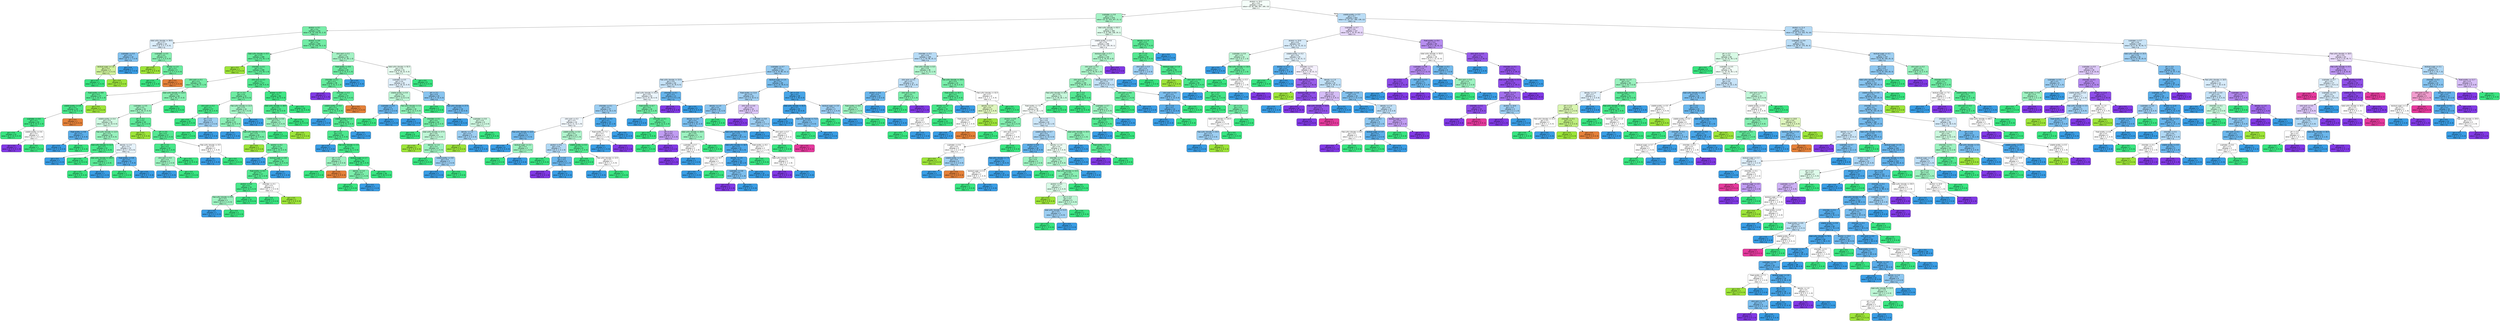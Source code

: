 digraph Tree {
node [shape=box, style="filled, rounded", color="black", fontname="helvetica"] ;
edge [fontname="helvetica"] ;
0 [label="alcohol <= 10.2\ngini = 0.6\nsamples = 1279\nvalue = [8, 45, 546, 507, 160, 13]\nclass = n", fillcolor="#f5fef9"] ;
1 [label="sulphates <= 0.6\ngini = 0.5\nsamples = 676\nvalue = [6, 22, 419, 207, 21, 1]\nclass = n", fillcolor="#a5f3c6"] ;
0 -> 1 [labeldistance=2.5, labelangle=45, headlabel="True"] ;
2 [label="alcohol <= 9.1\ngini = 0.4\nsamples = 316\nvalue = [4, 14, 235, 61, 2, 0]\nclass = n", fillcolor="#78eda9"] ;
1 -> 2 ;
3 [label="total sulfur dioxide <= 39.0\ngini = 0.7\nsamples = 16\nvalue = [1, 3, 5, 7, 0, 0]\nclass = g", fillcolor="#dbedfa"] ;
2 -> 3 ;
4 [label="sulphates <= 0.5\ngini = 0.5\nsamples = 10\nvalue = [0, 2, 1, 7, 0, 0]\nclass = g", fillcolor="#83c2ef"] ;
3 -> 4 ;
5 [label="residual sugar <= 1.8\ngini = 0.4\nsamples = 3\nvalue = [0, 2, 1, 0, 0, 0]\nclass = a", fillcolor="#cef29c"] ;
4 -> 5 ;
6 [label="gini = 0.0\nsamples = 1\nvalue = [0, 0, 1, 0, 0, 0]\nclass = n", fillcolor="#39e581"] ;
5 -> 6 ;
7 [label="gini = 0.0\nsamples = 2\nvalue = [0, 2, 0, 0, 0, 0]\nclass = a", fillcolor="#9de539"] ;
5 -> 7 ;
8 [label="gini = 0.0\nsamples = 7\nvalue = [0, 0, 0, 7, 0, 0]\nclass = g", fillcolor="#399de5"] ;
4 -> 8 ;
9 [label="sulphates <= 0.5\ngini = 0.5\nsamples = 6\nvalue = [1, 1, 4, 0, 0, 0]\nclass = n", fillcolor="#88efb3"] ;
3 -> 9 ;
10 [label="gini = 0.0\nsamples = 1\nvalue = [0, 1, 0, 0, 0, 0]\nclass = a", fillcolor="#9de539"] ;
9 -> 10 ;
11 [label="density <= 1.0\ngini = 0.3\nsamples = 5\nvalue = [1, 0, 4, 0, 0, 0]\nclass = n", fillcolor="#6aeca0"] ;
9 -> 11 ;
12 [label="gini = 0.0\nsamples = 4\nvalue = [0, 0, 4, 0, 0, 0]\nclass = n", fillcolor="#39e581"] ;
11 -> 12 ;
13 [label="gini = 0.0\nsamples = 1\nvalue = [1, 0, 0, 0, 0, 0]\nclass = r", fillcolor="#e58139"] ;
11 -> 13 ;
14 [label="alcohol <= 9.8\ngini = 0.4\nsamples = 300\nvalue = [3, 11, 230, 54, 2, 0]\nclass = n", fillcolor="#71eca5"] ;
2 -> 14 ;
15 [label="total sulfur dioxide <= 8.5\ngini = 0.3\nsamples = 209\nvalue = [1, 8, 173, 26, 1, 0]\nclass = n", fillcolor="#60ea9a"] ;
14 -> 15 ;
16 [label="gini = 0.0\nsamples = 1\nvalue = [0, 1, 0, 0, 0, 0]\nclass = a", fillcolor="#9de539"] ;
15 -> 16 ;
17 [label="chlorides <= 0.1\ngini = 0.3\nsamples = 208\nvalue = [1, 7, 173, 26, 1, 0]\nclass = n", fillcolor="#5fea99"] ;
15 -> 17 ;
18 [label="citric acid <= 0.1\ngini = 0.4\nsamples = 91\nvalue = [1, 3, 69, 17, 1, 0]\nclass = n", fillcolor="#74eda6"] ;
17 -> 18 ;
19 [label="fixed acidity <= 8.8\ngini = 0.3\nsamples = 27\nvalue = [1, 2, 23, 0, 1, 0]\nclass = n", fillcolor="#59e995"] ;
18 -> 19 ;
20 [label="volatile acidity <= 0.9\ngini = 0.2\nsamples = 25\nvalue = [1, 0, 23, 0, 1, 0]\nclass = n", fillcolor="#49e78c"] ;
19 -> 20 ;
21 [label="sulphates <= 0.6\ngini = 0.1\nsamples = 24\nvalue = [0, 0, 23, 0, 1, 0]\nclass = n", fillcolor="#42e686"] ;
20 -> 21 ;
22 [label="gini = 0.0\nsamples = 22\nvalue = [0, 0, 22, 0, 0, 0]\nclass = n", fillcolor="#39e581"] ;
21 -> 22 ;
23 [label="volatile acidity <= 0.6\ngini = 0.5\nsamples = 2\nvalue = [0, 0, 1, 0, 1, 0]\nclass = n", fillcolor="#ffffff"] ;
21 -> 23 ;
24 [label="gini = 0.0\nsamples = 1\nvalue = [0, 0, 0, 0, 1, 0]\nclass = e", fillcolor="#8139e5"] ;
23 -> 24 ;
25 [label="gini = 0.0\nsamples = 1\nvalue = [0, 0, 1, 0, 0, 0]\nclass = n", fillcolor="#39e581"] ;
23 -> 25 ;
26 [label="gini = 0.0\nsamples = 1\nvalue = [1, 0, 0, 0, 0, 0]\nclass = r", fillcolor="#e58139"] ;
20 -> 26 ;
27 [label="gini = 0.0\nsamples = 2\nvalue = [0, 2, 0, 0, 0, 0]\nclass = a", fillcolor="#9de539"] ;
19 -> 27 ;
28 [label="total sulfur dioxide <= 116.5\ngini = 0.4\nsamples = 64\nvalue = [0, 1, 46, 17, 0, 0]\nclass = n", fillcolor="#85efb1"] ;
18 -> 28 ;
29 [label="sulphates <= 0.6\ngini = 0.5\nsamples = 53\nvalue = [0, 1, 35, 17, 0, 0]\nclass = n", fillcolor="#9cf2c0"] ;
28 -> 29 ;
30 [label="volatile acidity <= 0.4\ngini = 0.5\nsamples = 35\nvalue = [0, 0, 20, 15, 0, 0]\nclass = n", fillcolor="#cef8e0"] ;
29 -> 30 ;
31 [label="fixed acidity <= 9.8\ngini = 0.2\nsamples = 7\nvalue = [0, 0, 1, 6, 0, 0]\nclass = g", fillcolor="#5aade9"] ;
30 -> 31 ;
32 [label="gini = 0.0\nsamples = 6\nvalue = [0, 0, 0, 6, 0, 0]\nclass = g", fillcolor="#399de5"] ;
31 -> 32 ;
33 [label="gini = 0.0\nsamples = 1\nvalue = [0, 0, 1, 0, 0, 0]\nclass = n", fillcolor="#39e581"] ;
31 -> 33 ;
34 [label="free sulfur dioxide <= 12.5\ngini = 0.4\nsamples = 28\nvalue = [0, 0, 19, 9, 0, 0]\nclass = n", fillcolor="#97f1bd"] ;
30 -> 34 ;
35 [label="total sulfur dioxide <= 11.5\ngini = 0.1\nsamples = 13\nvalue = [0, 0, 12, 1, 0, 0]\nclass = n", fillcolor="#49e78c"] ;
34 -> 35 ;
36 [label="gini = 0.0\nsamples = 1\nvalue = [0, 0, 0, 1, 0, 0]\nclass = g", fillcolor="#399de5"] ;
35 -> 36 ;
37 [label="gini = 0.0\nsamples = 12\nvalue = [0, 0, 12, 0, 0, 0]\nclass = n", fillcolor="#39e581"] ;
35 -> 37 ;
38 [label="density <= 1.0\ngini = 0.5\nsamples = 15\nvalue = [0, 0, 7, 8, 0, 0]\nclass = g", fillcolor="#e6f3fc"] ;
34 -> 38 ;
39 [label="total sulfur dioxide <= 104.5\ngini = 0.2\nsamples = 7\nvalue = [0, 0, 6, 1, 0, 0]\nclass = n", fillcolor="#5ae996"] ;
38 -> 39 ;
40 [label="gini = 0.0\nsamples = 6\nvalue = [0, 0, 6, 0, 0, 0]\nclass = n", fillcolor="#39e581"] ;
39 -> 40 ;
41 [label="gini = 0.0\nsamples = 1\nvalue = [0, 0, 0, 1, 0, 0]\nclass = g", fillcolor="#399de5"] ;
39 -> 41 ;
42 [label="fixed acidity <= 6.8\ngini = 0.2\nsamples = 8\nvalue = [0, 0, 1, 7, 0, 0]\nclass = g", fillcolor="#55abe9"] ;
38 -> 42 ;
43 [label="gini = 0.0\nsamples = 1\nvalue = [0, 0, 1, 0, 0, 0]\nclass = n", fillcolor="#39e581"] ;
42 -> 43 ;
44 [label="gini = 0.0\nsamples = 7\nvalue = [0, 0, 0, 7, 0, 0]\nclass = g", fillcolor="#399de5"] ;
42 -> 44 ;
45 [label="pH <= 3.1\ngini = 0.3\nsamples = 18\nvalue = [0, 1, 15, 2, 0, 0]\nclass = n", fillcolor="#5eea99"] ;
29 -> 45 ;
46 [label="gini = 0.0\nsamples = 1\nvalue = [0, 1, 0, 0, 0, 0]\nclass = a", fillcolor="#9de539"] ;
45 -> 46 ;
47 [label="pH <= 3.5\ngini = 0.2\nsamples = 17\nvalue = [0, 0, 15, 2, 0, 0]\nclass = n", fillcolor="#53e892"] ;
45 -> 47 ;
48 [label="pH <= 3.2\ngini = 0.1\nsamples = 15\nvalue = [0, 0, 14, 1, 0, 0]\nclass = n", fillcolor="#47e78a"] ;
47 -> 48 ;
49 [label="citric acid <= 0.2\ngini = 0.4\nsamples = 3\nvalue = [0, 0, 2, 1, 0, 0]\nclass = n", fillcolor="#9cf2c0"] ;
48 -> 49 ;
50 [label="gini = 0.0\nsamples = 1\nvalue = [0, 0, 0, 1, 0, 0]\nclass = g", fillcolor="#399de5"] ;
49 -> 50 ;
51 [label="gini = 0.0\nsamples = 2\nvalue = [0, 0, 2, 0, 0, 0]\nclass = n", fillcolor="#39e581"] ;
49 -> 51 ;
52 [label="gini = 0.0\nsamples = 12\nvalue = [0, 0, 12, 0, 0, 0]\nclass = n", fillcolor="#39e581"] ;
48 -> 52 ;
53 [label="free sulfur dioxide <= 9.5\ngini = 0.5\nsamples = 2\nvalue = [0, 0, 1, 1, 0, 0]\nclass = n", fillcolor="#ffffff"] ;
47 -> 53 ;
54 [label="gini = 0.0\nsamples = 1\nvalue = [0, 0, 0, 1, 0, 0]\nclass = g", fillcolor="#399de5"] ;
53 -> 54 ;
55 [label="gini = 0.0\nsamples = 1\nvalue = [0, 0, 1, 0, 0, 0]\nclass = n", fillcolor="#39e581"] ;
53 -> 55 ;
56 [label="gini = 0.0\nsamples = 11\nvalue = [0, 0, 11, 0, 0, 0]\nclass = n", fillcolor="#39e581"] ;
28 -> 56 ;
57 [label="citric acid <= 0.2\ngini = 0.2\nsamples = 117\nvalue = [0, 4, 104, 9, 0, 0]\nclass = n", fillcolor="#51e890"] ;
17 -> 57 ;
58 [label="pH <= 3.3\ngini = 0.4\nsamples = 51\nvalue = [0, 2, 40, 9, 0, 0]\nclass = n", fillcolor="#6deca2"] ;
57 -> 58 ;
59 [label="citric acid <= 0.2\ngini = 0.1\nsamples = 27\nvalue = [0, 0, 25, 2, 0, 0]\nclass = n", fillcolor="#49e78b"] ;
58 -> 59 ;
60 [label="gini = 0.0\nsamples = 24\nvalue = [0, 0, 24, 0, 0, 0]\nclass = n", fillcolor="#39e581"] ;
59 -> 60 ;
61 [label="pH <= 3.2\ngini = 0.4\nsamples = 3\nvalue = [0, 0, 1, 2, 0, 0]\nclass = g", fillcolor="#9ccef2"] ;
59 -> 61 ;
62 [label="gini = 0.0\nsamples = 1\nvalue = [0, 0, 1, 0, 0, 0]\nclass = n", fillcolor="#39e581"] ;
61 -> 62 ;
63 [label="gini = 0.0\nsamples = 2\nvalue = [0, 0, 0, 2, 0, 0]\nclass = g", fillcolor="#399de5"] ;
61 -> 63 ;
64 [label="free sulfur dioxide <= 21.5\ngini = 0.5\nsamples = 24\nvalue = [0, 2, 15, 7, 0, 0]\nclass = n", fillcolor="#a2f3c4"] ;
58 -> 64 ;
65 [label="pH <= 3.3\ngini = 0.5\nsamples = 22\nvalue = [0, 2, 15, 5, 0, 0]\nclass = n", fillcolor="#8bf0b5"] ;
64 -> 65 ;
66 [label="gini = 0.0\nsamples = 2\nvalue = [0, 0, 0, 2, 0, 0]\nclass = g", fillcolor="#399de5"] ;
65 -> 66 ;
67 [label="total sulfur dioxide <= 12.5\ngini = 0.4\nsamples = 20\nvalue = [0, 2, 15, 3, 0, 0]\nclass = n", fillcolor="#73eda6"] ;
65 -> 67 ;
68 [label="gini = 0.0\nsamples = 1\nvalue = [0, 1, 0, 0, 0, 0]\nclass = a", fillcolor="#9de539"] ;
67 -> 68 ;
69 [label="alcohol <= 9.2\ngini = 0.3\nsamples = 19\nvalue = [0, 1, 15, 3, 0, 0]\nclass = n", fillcolor="#6aeca0"] ;
67 -> 69 ;
70 [label="gini = 0.0\nsamples = 1\nvalue = [0, 0, 0, 1, 0, 0]\nclass = g", fillcolor="#399de5"] ;
69 -> 70 ;
71 [label="residual sugar <= 4.8\ngini = 0.3\nsamples = 18\nvalue = [0, 1, 15, 2, 0, 0]\nclass = n", fillcolor="#5eea99"] ;
69 -> 71 ;
72 [label="fixed acidity <= 8.2\ngini = 0.2\nsamples = 17\nvalue = [0, 1, 15, 1, 0, 0]\nclass = n", fillcolor="#52e891"] ;
71 -> 72 ;
73 [label="alcohol <= 9.4\ngini = 0.1\nsamples = 15\nvalue = [0, 0, 14, 1, 0, 0]\nclass = n", fillcolor="#47e78a"] ;
72 -> 73 ;
74 [label="free sulfur dioxide <= 9.0\ngini = 0.4\nsamples = 3\nvalue = [0, 0, 2, 1, 0, 0]\nclass = n", fillcolor="#9cf2c0"] ;
73 -> 74 ;
75 [label="gini = 0.0\nsamples = 1\nvalue = [0, 0, 0, 1, 0, 0]\nclass = g", fillcolor="#399de5"] ;
74 -> 75 ;
76 [label="gini = 0.0\nsamples = 2\nvalue = [0, 0, 2, 0, 0, 0]\nclass = n", fillcolor="#39e581"] ;
74 -> 76 ;
77 [label="gini = 0.0\nsamples = 12\nvalue = [0, 0, 12, 0, 0, 0]\nclass = n", fillcolor="#39e581"] ;
73 -> 77 ;
78 [label="chlorides <= 0.1\ngini = 0.5\nsamples = 2\nvalue = [0, 1, 1, 0, 0, 0]\nclass = a", fillcolor="#ffffff"] ;
72 -> 78 ;
79 [label="gini = 0.0\nsamples = 1\nvalue = [0, 0, 1, 0, 0, 0]\nclass = n", fillcolor="#39e581"] ;
78 -> 79 ;
80 [label="gini = 0.0\nsamples = 1\nvalue = [0, 1, 0, 0, 0, 0]\nclass = a", fillcolor="#9de539"] ;
78 -> 80 ;
81 [label="gini = 0.0\nsamples = 1\nvalue = [0, 0, 0, 1, 0, 0]\nclass = g", fillcolor="#399de5"] ;
71 -> 81 ;
82 [label="gini = 0.0\nsamples = 2\nvalue = [0, 0, 0, 2, 0, 0]\nclass = g", fillcolor="#399de5"] ;
64 -> 82 ;
83 [label="alcohol <= 9.3\ngini = 0.1\nsamples = 66\nvalue = [0, 2, 64, 0, 0, 0]\nclass = n", fillcolor="#3fe685"] ;
57 -> 83 ;
84 [label="total sulfur dioxide <= 48.0\ngini = 0.2\nsamples = 22\nvalue = [0, 2, 20, 0, 0, 0]\nclass = n", fillcolor="#4de88e"] ;
83 -> 84 ;
85 [label="volatile acidity <= 0.6\ngini = 0.4\nsamples = 6\nvalue = [0, 2, 4, 0, 0, 0]\nclass = n", fillcolor="#9cf2c0"] ;
84 -> 85 ;
86 [label="gini = 0.0\nsamples = 4\nvalue = [0, 0, 4, 0, 0, 0]\nclass = n", fillcolor="#39e581"] ;
85 -> 86 ;
87 [label="gini = 0.0\nsamples = 2\nvalue = [0, 2, 0, 0, 0, 0]\nclass = a", fillcolor="#9de539"] ;
85 -> 87 ;
88 [label="gini = 0.0\nsamples = 16\nvalue = [0, 0, 16, 0, 0, 0]\nclass = n", fillcolor="#39e581"] ;
84 -> 88 ;
89 [label="gini = 0.0\nsamples = 44\nvalue = [0, 0, 44, 0, 0, 0]\nclass = n", fillcolor="#39e581"] ;
83 -> 89 ;
90 [label="citric acid <= 0.1\ngini = 0.5\nsamples = 91\nvalue = [2, 3, 57, 28, 1, 0]\nclass = n", fillcolor="#a4f3c5"] ;
14 -> 90 ;
91 [label="fixed acidity <= 8.8\ngini = 0.4\nsamples = 40\nvalue = [2, 0, 31, 6, 1, 0]\nclass = n", fillcolor="#6deca2"] ;
90 -> 91 ;
92 [label="chlorides <= 0.1\ngini = 0.3\nsamples = 38\nvalue = [2, 0, 31, 4, 1, 0]\nclass = n", fillcolor="#62ea9b"] ;
91 -> 92 ;
93 [label="gini = 0.0\nsamples = 1\nvalue = [0, 0, 0, 0, 1, 0]\nclass = e", fillcolor="#8139e5"] ;
92 -> 93 ;
94 [label="chlorides <= 0.2\ngini = 0.3\nsamples = 37\nvalue = [2, 0, 31, 4, 0, 0]\nclass = n", fillcolor="#5dea98"] ;
92 -> 94 ;
95 [label="volatile acidity <= 0.4\ngini = 0.2\nsamples = 36\nvalue = [1, 0, 31, 4, 0, 0]\nclass = n", fillcolor="#58e995"] ;
94 -> 95 ;
96 [label="gini = 0.0\nsamples = 1\nvalue = [0, 0, 0, 1, 0, 0]\nclass = g", fillcolor="#399de5"] ;
95 -> 96 ;
97 [label="volatile acidity <= 1.0\ngini = 0.2\nsamples = 35\nvalue = [1, 0, 31, 3, 0, 0]\nclass = n", fillcolor="#52e891"] ;
95 -> 97 ;
98 [label="pH <= 3.1\ngini = 0.2\nsamples = 34\nvalue = [1, 0, 31, 2, 0, 0]\nclass = n", fillcolor="#4ce78d"] ;
97 -> 98 ;
99 [label="gini = 0.0\nsamples = 1\nvalue = [0, 0, 0, 1, 0, 0]\nclass = g", fillcolor="#399de5"] ;
98 -> 99 ;
100 [label="free sulfur dioxide <= 3.5\ngini = 0.1\nsamples = 33\nvalue = [1, 0, 31, 1, 0, 0]\nclass = n", fillcolor="#45e789"] ;
98 -> 100 ;
101 [label="pH <= 3.3\ngini = 0.4\nsamples = 3\nvalue = [1, 0, 2, 0, 0, 0]\nclass = n", fillcolor="#9cf2c0"] ;
100 -> 101 ;
102 [label="gini = 0.0\nsamples = 2\nvalue = [0, 0, 2, 0, 0, 0]\nclass = n", fillcolor="#39e581"] ;
101 -> 102 ;
103 [label="gini = 0.0\nsamples = 1\nvalue = [1, 0, 0, 0, 0, 0]\nclass = r", fillcolor="#e58139"] ;
101 -> 103 ;
104 [label="residual sugar <= 1.7\ngini = 0.1\nsamples = 30\nvalue = [0, 0, 29, 1, 0, 0]\nclass = n", fillcolor="#40e685"] ;
100 -> 104 ;
105 [label="density <= 1.0\ngini = 0.4\nsamples = 4\nvalue = [0, 0, 3, 1, 0, 0]\nclass = n", fillcolor="#7beeab"] ;
104 -> 105 ;
106 [label="gini = 0.0\nsamples = 3\nvalue = [0, 0, 3, 0, 0, 0]\nclass = n", fillcolor="#39e581"] ;
105 -> 106 ;
107 [label="gini = 0.0\nsamples = 1\nvalue = [0, 0, 0, 1, 0, 0]\nclass = g", fillcolor="#399de5"] ;
105 -> 107 ;
108 [label="gini = 0.0\nsamples = 26\nvalue = [0, 0, 26, 0, 0, 0]\nclass = n", fillcolor="#39e581"] ;
104 -> 108 ;
109 [label="gini = 0.0\nsamples = 1\nvalue = [0, 0, 0, 1, 0, 0]\nclass = g", fillcolor="#399de5"] ;
97 -> 109 ;
110 [label="gini = 0.0\nsamples = 1\nvalue = [1, 0, 0, 0, 0, 0]\nclass = r", fillcolor="#e58139"] ;
94 -> 110 ;
111 [label="gini = 0.0\nsamples = 2\nvalue = [0, 0, 0, 2, 0, 0]\nclass = g", fillcolor="#399de5"] ;
91 -> 111 ;
112 [label="total sulfur dioxide <= 92.0\ngini = 0.6\nsamples = 51\nvalue = [0, 3, 26, 22, 0, 0]\nclass = n", fillcolor="#e4fbee"] ;
90 -> 112 ;
113 [label="sulphates <= 0.5\ngini = 0.6\nsamples = 43\nvalue = [0, 3, 18, 22, 0, 0]\nclass = g", fillcolor="#dfeffb"] ;
112 -> 113 ;
114 [label="volatile acidity <= 0.5\ngini = 0.6\nsamples = 23\nvalue = [0, 2, 13, 8, 0, 0]\nclass = n", fillcolor="#bdf6d5"] ;
113 -> 114 ;
115 [label="sulphates <= 0.5\ngini = 0.3\nsamples = 5\nvalue = [0, 0, 1, 4, 0, 0]\nclass = g", fillcolor="#6ab6ec"] ;
114 -> 115 ;
116 [label="gini = 0.0\nsamples = 1\nvalue = [0, 0, 1, 0, 0, 0]\nclass = n", fillcolor="#39e581"] ;
115 -> 116 ;
117 [label="gini = 0.0\nsamples = 4\nvalue = [0, 0, 0, 4, 0, 0]\nclass = g", fillcolor="#399de5"] ;
115 -> 117 ;
118 [label="free sulfur dioxide <= 5.5\ngini = 0.5\nsamples = 18\nvalue = [0, 2, 12, 4, 0, 0]\nclass = n", fillcolor="#8ef0b7"] ;
114 -> 118 ;
119 [label="gini = 0.0\nsamples = 2\nvalue = [0, 0, 0, 2, 0, 0]\nclass = g", fillcolor="#399de5"] ;
118 -> 119 ;
120 [label="chlorides <= 0.1\ngini = 0.4\nsamples = 16\nvalue = [0, 2, 12, 2, 0, 0]\nclass = n", fillcolor="#72eca5"] ;
118 -> 120 ;
121 [label="gini = 0.0\nsamples = 8\nvalue = [0, 0, 8, 0, 0, 0]\nclass = n", fillcolor="#39e581"] ;
120 -> 121 ;
122 [label="total sulfur dioxide <= 27.5\ngini = 0.6\nsamples = 8\nvalue = [0, 2, 4, 2, 0, 0]\nclass = n", fillcolor="#bdf6d5"] ;
120 -> 122 ;
123 [label="gini = 0.0\nsamples = 2\nvalue = [0, 2, 0, 0, 0, 0]\nclass = a", fillcolor="#9de539"] ;
122 -> 123 ;
124 [label="density <= 1.0\ngini = 0.4\nsamples = 6\nvalue = [0, 0, 4, 2, 0, 0]\nclass = n", fillcolor="#9cf2c0"] ;
122 -> 124 ;
125 [label="gini = 0.0\nsamples = 3\nvalue = [0, 0, 3, 0, 0, 0]\nclass = n", fillcolor="#39e581"] ;
124 -> 125 ;
126 [label="volatile acidity <= 0.8\ngini = 0.4\nsamples = 3\nvalue = [0, 0, 1, 2, 0, 0]\nclass = g", fillcolor="#9ccef2"] ;
124 -> 126 ;
127 [label="gini = 0.0\nsamples = 2\nvalue = [0, 0, 0, 2, 0, 0]\nclass = g", fillcolor="#399de5"] ;
126 -> 127 ;
128 [label="gini = 0.0\nsamples = 1\nvalue = [0, 0, 1, 0, 0, 0]\nclass = n", fillcolor="#39e581"] ;
126 -> 128 ;
129 [label="pH <= 3.1\ngini = 0.4\nsamples = 20\nvalue = [0, 1, 5, 14, 0, 0]\nclass = g", fillcolor="#88c4ef"] ;
113 -> 129 ;
130 [label="gini = 0.0\nsamples = 2\nvalue = [0, 0, 2, 0, 0, 0]\nclass = n", fillcolor="#39e581"] ;
129 -> 130 ;
131 [label="free sulfur dioxide <= 27.0\ngini = 0.4\nsamples = 18\nvalue = [0, 1, 3, 14, 0, 0]\nclass = g", fillcolor="#6eb7ec"] ;
129 -> 131 ;
132 [label="gini = 0.0\nsamples = 12\nvalue = [0, 0, 0, 12, 0, 0]\nclass = g", fillcolor="#399de5"] ;
131 -> 132 ;
133 [label="sulphates <= 0.6\ngini = 0.6\nsamples = 6\nvalue = [0, 1, 3, 2, 0, 0]\nclass = n", fillcolor="#cef8e0"] ;
131 -> 133 ;
134 [label="density <= 1.0\ngini = 0.4\nsamples = 3\nvalue = [0, 1, 0, 2, 0, 0]\nclass = g", fillcolor="#9ccef2"] ;
133 -> 134 ;
135 [label="gini = 0.0\nsamples = 1\nvalue = [0, 1, 0, 0, 0, 0]\nclass = a", fillcolor="#9de539"] ;
134 -> 135 ;
136 [label="gini = 0.0\nsamples = 2\nvalue = [0, 0, 0, 2, 0, 0]\nclass = g", fillcolor="#399de5"] ;
134 -> 136 ;
137 [label="gini = 0.0\nsamples = 3\nvalue = [0, 0, 3, 0, 0, 0]\nclass = n", fillcolor="#39e581"] ;
133 -> 137 ;
138 [label="gini = 0.0\nsamples = 8\nvalue = [0, 0, 8, 0, 0, 0]\nclass = n", fillcolor="#39e581"] ;
112 -> 138 ;
139 [label="total sulfur dioxide <= 82.5\ngini = 0.6\nsamples = 360\nvalue = [2, 8, 184, 146, 19, 1]\nclass = n", fillcolor="#dcfae9"] ;
1 -> 139 ;
140 [label="volatile acidity <= 0.5\ngini = 0.6\nsamples = 299\nvalue = [2, 6, 132, 139, 19, 1]\nclass = g", fillcolor="#f7fbfe"] ;
139 -> 140 ;
141 [label="chlorides <= 0.1\ngini = 0.6\nsamples = 169\nvalue = [1, 2, 54, 96, 15, 1]\nclass = g", fillcolor="#b7dbf6"] ;
140 -> 141 ;
142 [label="sulphates <= 0.7\ngini = 0.5\nsamples = 133\nvalue = [0, 0, 33, 85, 14, 1]\nclass = g", fillcolor="#98ccf1"] ;
141 -> 142 ;
143 [label="free sulfur dioxide <= 23.5\ngini = 0.6\nsamples = 64\nvalue = [0, 0, 23, 35, 6, 0]\nclass = g", fillcolor="#c5e2f7"] ;
142 -> 143 ;
144 [label="total sulfur dioxide <= 41.0\ngini = 0.6\nsamples = 53\nvalue = [0, 0, 23, 26, 4, 0]\nclass = g", fillcolor="#ebf5fc"] ;
143 -> 144 ;
145 [label="chlorides <= 0.1\ngini = 0.5\nsamples = 37\nvalue = [0, 0, 11, 24, 2, 0]\nclass = g", fillcolor="#9ccef2"] ;
144 -> 145 ;
146 [label="citric acid <= 0.2\ngini = 0.5\nsamples = 24\nvalue = [0, 0, 11, 12, 1, 0]\nclass = g", fillcolor="#f0f7fd"] ;
145 -> 146 ;
147 [label="free sulfur dioxide <= 14.0\ngini = 0.3\nsamples = 9\nvalue = [0, 0, 2, 7, 0, 0]\nclass = g", fillcolor="#72b9ec"] ;
146 -> 147 ;
148 [label="gini = 0.0\nsamples = 6\nvalue = [0, 0, 0, 6, 0, 0]\nclass = g", fillcolor="#399de5"] ;
147 -> 148 ;
149 [label="residual sugar <= 2.1\ngini = 0.4\nsamples = 3\nvalue = [0, 0, 2, 1, 0, 0]\nclass = n", fillcolor="#9cf2c0"] ;
147 -> 149 ;
150 [label="gini = 0.0\nsamples = 2\nvalue = [0, 0, 2, 0, 0, 0]\nclass = n", fillcolor="#39e581"] ;
149 -> 150 ;
151 [label="gini = 0.0\nsamples = 1\nvalue = [0, 0, 0, 1, 0, 0]\nclass = g", fillcolor="#399de5"] ;
149 -> 151 ;
152 [label="volatile acidity <= 0.4\ngini = 0.5\nsamples = 15\nvalue = [0, 0, 9, 5, 1, 0]\nclass = n", fillcolor="#b0f5cd"] ;
146 -> 152 ;
153 [label="alcohol <= 9.2\ngini = 0.6\nsamples = 7\nvalue = [0, 0, 2, 4, 1, 0]\nclass = g", fillcolor="#b0d8f5"] ;
152 -> 153 ;
154 [label="gini = 0.0\nsamples = 2\nvalue = [0, 0, 2, 0, 0, 0]\nclass = n", fillcolor="#39e581"] ;
153 -> 154 ;
155 [label="pH <= 3.0\ngini = 0.3\nsamples = 5\nvalue = [0, 0, 0, 4, 1, 0]\nclass = g", fillcolor="#6ab6ec"] ;
153 -> 155 ;
156 [label="gini = 0.0\nsamples = 1\nvalue = [0, 0, 0, 0, 1, 0]\nclass = e", fillcolor="#8139e5"] ;
155 -> 156 ;
157 [label="gini = 0.0\nsamples = 4\nvalue = [0, 0, 0, 4, 0, 0]\nclass = g", fillcolor="#399de5"] ;
155 -> 157 ;
158 [label="volatile acidity <= 0.5\ngini = 0.2\nsamples = 8\nvalue = [0, 0, 7, 1, 0, 0]\nclass = n", fillcolor="#55e993"] ;
152 -> 158 ;
159 [label="gini = 0.0\nsamples = 6\nvalue = [0, 0, 6, 0, 0, 0]\nclass = n", fillcolor="#39e581"] ;
158 -> 159 ;
160 [label="free sulfur dioxide <= 13.5\ngini = 0.5\nsamples = 2\nvalue = [0, 0, 1, 1, 0, 0]\nclass = n", fillcolor="#ffffff"] ;
158 -> 160 ;
161 [label="gini = 0.0\nsamples = 1\nvalue = [0, 0, 0, 1, 0, 0]\nclass = g", fillcolor="#399de5"] ;
160 -> 161 ;
162 [label="gini = 0.0\nsamples = 1\nvalue = [0, 0, 1, 0, 0, 0]\nclass = n", fillcolor="#39e581"] ;
160 -> 162 ;
163 [label="citric acid <= 0.2\ngini = 0.1\nsamples = 13\nvalue = [0, 0, 0, 12, 1, 0]\nclass = g", fillcolor="#49a5e7"] ;
145 -> 163 ;
164 [label="fixed acidity <= 7.2\ngini = 0.5\nsamples = 2\nvalue = [0, 0, 0, 1, 1, 0]\nclass = g", fillcolor="#ffffff"] ;
163 -> 164 ;
165 [label="gini = 0.0\nsamples = 1\nvalue = [0, 0, 0, 1, 0, 0]\nclass = g", fillcolor="#399de5"] ;
164 -> 165 ;
166 [label="gini = 0.0\nsamples = 1\nvalue = [0, 0, 0, 0, 1, 0]\nclass = e", fillcolor="#8139e5"] ;
164 -> 166 ;
167 [label="gini = 0.0\nsamples = 11\nvalue = [0, 0, 0, 11, 0, 0]\nclass = g", fillcolor="#399de5"] ;
163 -> 167 ;
168 [label="fixed acidity <= 6.7\ngini = 0.4\nsamples = 16\nvalue = [0, 0, 12, 2, 2, 0]\nclass = n", fillcolor="#72eca5"] ;
144 -> 168 ;
169 [label="gini = 0.0\nsamples = 2\nvalue = [0, 0, 0, 2, 0, 0]\nclass = g", fillcolor="#399de5"] ;
168 -> 169 ;
170 [label="chlorides <= 0.1\ngini = 0.2\nsamples = 14\nvalue = [0, 0, 12, 0, 2, 0]\nclass = n", fillcolor="#5ae996"] ;
168 -> 170 ;
171 [label="gini = 0.0\nsamples = 11\nvalue = [0, 0, 11, 0, 0, 0]\nclass = n", fillcolor="#39e581"] ;
170 -> 171 ;
172 [label="pH <= 3.1\ngini = 0.4\nsamples = 3\nvalue = [0, 0, 1, 0, 2, 0]\nclass = e", fillcolor="#c09cf2"] ;
170 -> 172 ;
173 [label="gini = 0.0\nsamples = 1\nvalue = [0, 0, 1, 0, 0, 0]\nclass = n", fillcolor="#39e581"] ;
172 -> 173 ;
174 [label="gini = 0.0\nsamples = 2\nvalue = [0, 0, 0, 0, 2, 0]\nclass = e", fillcolor="#8139e5"] ;
172 -> 174 ;
175 [label="chlorides <= 0.1\ngini = 0.3\nsamples = 11\nvalue = [0, 0, 0, 9, 2, 0]\nclass = g", fillcolor="#65b3eb"] ;
143 -> 175 ;
176 [label="gini = 0.0\nsamples = 2\nvalue = [0, 0, 0, 0, 2, 0]\nclass = e", fillcolor="#8139e5"] ;
175 -> 176 ;
177 [label="gini = 0.0\nsamples = 9\nvalue = [0, 0, 0, 9, 0, 0]\nclass = g", fillcolor="#399de5"] ;
175 -> 177 ;
178 [label="residual sugar <= 2.4\ngini = 0.4\nsamples = 69\nvalue = [0, 0, 10, 50, 8, 1]\nclass = g", fillcolor="#79bded"] ;
142 -> 178 ;
179 [label="fixed acidity <= 11.6\ngini = 0.6\nsamples = 41\nvalue = [0, 0, 8, 24, 8, 1]\nclass = g", fillcolor="#9fcff2"] ;
178 -> 179 ;
180 [label="density <= 1.0\ngini = 0.5\nsamples = 31\nvalue = [0, 0, 7, 21, 3, 0]\nclass = g", fillcolor="#8cc6f0"] ;
179 -> 180 ;
181 [label="density <= 1.0\ngini = 0.4\nsamples = 29\nvalue = [0, 0, 5, 21, 3, 0]\nclass = g", fillcolor="#7bbeee"] ;
180 -> 181 ;
182 [label="total sulfur dioxide <= 28.5\ngini = 0.6\nsamples = 5\nvalue = [0, 0, 3, 1, 1, 0]\nclass = n", fillcolor="#9cf2c0"] ;
181 -> 182 ;
183 [label="sulphates <= 0.7\ngini = 0.5\nsamples = 2\nvalue = [0, 0, 0, 1, 1, 0]\nclass = g", fillcolor="#ffffff"] ;
182 -> 183 ;
184 [label="gini = 0.0\nsamples = 1\nvalue = [0, 0, 0, 0, 1, 0]\nclass = e", fillcolor="#8139e5"] ;
183 -> 184 ;
185 [label="gini = 0.0\nsamples = 1\nvalue = [0, 0, 0, 1, 0, 0]\nclass = g", fillcolor="#399de5"] ;
183 -> 185 ;
186 [label="gini = 0.0\nsamples = 3\nvalue = [0, 0, 3, 0, 0, 0]\nclass = n", fillcolor="#39e581"] ;
182 -> 186 ;
187 [label="total sulfur dioxide <= 59.5\ngini = 0.3\nsamples = 24\nvalue = [0, 0, 2, 20, 2, 0]\nclass = g", fillcolor="#5dafea"] ;
181 -> 187 ;
188 [label="total sulfur dioxide <= 16.5\ngini = 0.2\nsamples = 21\nvalue = [0, 0, 1, 19, 1, 0]\nclass = g", fillcolor="#4da7e8"] ;
187 -> 188 ;
189 [label="fixed acidity <= 10.7\ngini = 0.5\nsamples = 2\nvalue = [0, 0, 1, 1, 0, 0]\nclass = n", fillcolor="#ffffff"] ;
188 -> 189 ;
190 [label="gini = 0.0\nsamples = 1\nvalue = [0, 0, 0, 1, 0, 0]\nclass = g", fillcolor="#399de5"] ;
189 -> 190 ;
191 [label="gini = 0.0\nsamples = 1\nvalue = [0, 0, 1, 0, 0, 0]\nclass = n", fillcolor="#39e581"] ;
189 -> 191 ;
192 [label="density <= 1.0\ngini = 0.1\nsamples = 19\nvalue = [0, 0, 0, 18, 1, 0]\nclass = g", fillcolor="#44a2e6"] ;
188 -> 192 ;
193 [label="sulphates <= 0.8\ngini = 0.4\nsamples = 4\nvalue = [0, 0, 0, 3, 1, 0]\nclass = g", fillcolor="#7bbeee"] ;
192 -> 193 ;
194 [label="gini = 0.0\nsamples = 1\nvalue = [0, 0, 0, 0, 1, 0]\nclass = e", fillcolor="#8139e5"] ;
193 -> 194 ;
195 [label="gini = 0.0\nsamples = 3\nvalue = [0, 0, 0, 3, 0, 0]\nclass = g", fillcolor="#399de5"] ;
193 -> 195 ;
196 [label="gini = 0.0\nsamples = 15\nvalue = [0, 0, 0, 15, 0, 0]\nclass = g", fillcolor="#399de5"] ;
192 -> 196 ;
197 [label="fixed acidity <= 8.2\ngini = 0.7\nsamples = 3\nvalue = [0, 0, 1, 1, 1, 0]\nclass = n", fillcolor="#ffffff"] ;
187 -> 197 ;
198 [label="gini = 0.0\nsamples = 1\nvalue = [0, 0, 1, 0, 0, 0]\nclass = n", fillcolor="#39e581"] ;
197 -> 198 ;
199 [label="total sulfur dioxide <= 70.0\ngini = 0.5\nsamples = 2\nvalue = [0, 0, 0, 1, 1, 0]\nclass = g", fillcolor="#ffffff"] ;
197 -> 199 ;
200 [label="gini = 0.0\nsamples = 1\nvalue = [0, 0, 0, 0, 1, 0]\nclass = e", fillcolor="#8139e5"] ;
199 -> 200 ;
201 [label="gini = 0.0\nsamples = 1\nvalue = [0, 0, 0, 1, 0, 0]\nclass = g", fillcolor="#399de5"] ;
199 -> 201 ;
202 [label="gini = 0.0\nsamples = 2\nvalue = [0, 0, 2, 0, 0, 0]\nclass = n", fillcolor="#39e581"] ;
180 -> 202 ;
203 [label="citric acid <= 0.6\ngini = 0.6\nsamples = 10\nvalue = [0, 0, 1, 3, 5, 1]\nclass = e", fillcolor="#dbc6f8"] ;
179 -> 203 ;
204 [label="gini = 0.0\nsamples = 5\nvalue = [0, 0, 0, 0, 5, 0]\nclass = e", fillcolor="#8139e5"] ;
203 -> 204 ;
205 [label="sulphates <= 0.8\ngini = 0.6\nsamples = 5\nvalue = [0, 0, 1, 3, 0, 1]\nclass = g", fillcolor="#9ccef2"] ;
203 -> 205 ;
206 [label="gini = 0.0\nsamples = 3\nvalue = [0, 0, 0, 3, 0, 0]\nclass = g", fillcolor="#399de5"] ;
205 -> 206 ;
207 [label="citric acid <= 0.7\ngini = 0.5\nsamples = 2\nvalue = [0, 0, 1, 0, 0, 1]\nclass = n", fillcolor="#ffffff"] ;
205 -> 207 ;
208 [label="gini = 0.0\nsamples = 1\nvalue = [0, 0, 1, 0, 0, 0]\nclass = n", fillcolor="#39e581"] ;
207 -> 208 ;
209 [label="gini = 0.0\nsamples = 1\nvalue = [0, 0, 0, 0, 0, 1]\nclass = (", fillcolor="#e5399d"] ;
207 -> 209 ;
210 [label="pH <= 3.5\ngini = 0.1\nsamples = 28\nvalue = [0, 0, 2, 26, 0, 0]\nclass = g", fillcolor="#48a5e7"] ;
178 -> 210 ;
211 [label="total sulfur dioxide <= 61.5\ngini = 0.1\nsamples = 25\nvalue = [0, 0, 1, 24, 0, 0]\nclass = g", fillcolor="#41a1e6"] ;
210 -> 211 ;
212 [label="gini = 0.0\nsamples = 21\nvalue = [0, 0, 0, 21, 0, 0]\nclass = g", fillcolor="#399de5"] ;
211 -> 212 ;
213 [label="total sulfur dioxide <= 71.5\ngini = 0.4\nsamples = 4\nvalue = [0, 0, 1, 3, 0, 0]\nclass = g", fillcolor="#7bbeee"] ;
211 -> 213 ;
214 [label="gini = 0.0\nsamples = 1\nvalue = [0, 0, 1, 0, 0, 0]\nclass = n", fillcolor="#39e581"] ;
213 -> 214 ;
215 [label="gini = 0.0\nsamples = 3\nvalue = [0, 0, 0, 3, 0, 0]\nclass = g", fillcolor="#399de5"] ;
213 -> 215 ;
216 [label="residual sugar <= 3.0\ngini = 0.4\nsamples = 3\nvalue = [0, 0, 1, 2, 0, 0]\nclass = g", fillcolor="#9ccef2"] ;
210 -> 216 ;
217 [label="gini = 0.0\nsamples = 1\nvalue = [0, 0, 1, 0, 0, 0]\nclass = n", fillcolor="#39e581"] ;
216 -> 217 ;
218 [label="gini = 0.0\nsamples = 2\nvalue = [0, 0, 0, 2, 0, 0]\nclass = g", fillcolor="#399de5"] ;
216 -> 218 ;
219 [label="free sulfur dioxide <= 6.5\ngini = 0.6\nsamples = 36\nvalue = [1, 2, 21, 11, 1, 0]\nclass = n", fillcolor="#b0f5cd"] ;
141 -> 219 ;
220 [label="citric acid <= 0.5\ngini = 0.5\nsamples = 14\nvalue = [0, 0, 5, 8, 1, 0]\nclass = g", fillcolor="#bddef6"] ;
219 -> 220 ;
221 [label="alcohol <= 9.4\ngini = 0.3\nsamples = 10\nvalue = [0, 0, 2, 8, 0, 0]\nclass = g", fillcolor="#6ab6ec"] ;
220 -> 221 ;
222 [label="fixed acidity <= 8.6\ngini = 0.4\nsamples = 3\nvalue = [0, 0, 2, 1, 0, 0]\nclass = n", fillcolor="#9cf2c0"] ;
221 -> 222 ;
223 [label="gini = 0.0\nsamples = 2\nvalue = [0, 0, 2, 0, 0, 0]\nclass = n", fillcolor="#39e581"] ;
222 -> 223 ;
224 [label="gini = 0.0\nsamples = 1\nvalue = [0, 0, 0, 1, 0, 0]\nclass = g", fillcolor="#399de5"] ;
222 -> 224 ;
225 [label="gini = 0.0\nsamples = 7\nvalue = [0, 0, 0, 7, 0, 0]\nclass = g", fillcolor="#399de5"] ;
221 -> 225 ;
226 [label="citric acid <= 0.6\ngini = 0.4\nsamples = 4\nvalue = [0, 0, 3, 0, 1, 0]\nclass = n", fillcolor="#7beeab"] ;
220 -> 226 ;
227 [label="gini = 0.0\nsamples = 3\nvalue = [0, 0, 3, 0, 0, 0]\nclass = n", fillcolor="#39e581"] ;
226 -> 227 ;
228 [label="gini = 0.0\nsamples = 1\nvalue = [0, 0, 0, 0, 1, 0]\nclass = e", fillcolor="#8139e5"] ;
226 -> 228 ;
229 [label="free sulfur dioxide <= 28.0\ngini = 0.4\nsamples = 22\nvalue = [1, 2, 16, 3, 0, 0]\nclass = n", fillcolor="#78eda9"] ;
219 -> 229 ;
230 [label="fixed acidity <= 10.7\ngini = 0.2\nsamples = 16\nvalue = [0, 0, 14, 2, 0, 0]\nclass = n", fillcolor="#55e993"] ;
229 -> 230 ;
231 [label="density <= 1.0\ngini = 0.1\nsamples = 15\nvalue = [0, 0, 14, 1, 0, 0]\nclass = n", fillcolor="#47e78a"] ;
230 -> 231 ;
232 [label="pH <= 3.0\ngini = 0.5\nsamples = 2\nvalue = [0, 0, 1, 1, 0, 0]\nclass = n", fillcolor="#ffffff"] ;
231 -> 232 ;
233 [label="gini = 0.0\nsamples = 1\nvalue = [0, 0, 1, 0, 0, 0]\nclass = n", fillcolor="#39e581"] ;
232 -> 233 ;
234 [label="gini = 0.0\nsamples = 1\nvalue = [0, 0, 0, 1, 0, 0]\nclass = g", fillcolor="#399de5"] ;
232 -> 234 ;
235 [label="gini = 0.0\nsamples = 13\nvalue = [0, 0, 13, 0, 0, 0]\nclass = n", fillcolor="#39e581"] ;
231 -> 235 ;
236 [label="gini = 0.0\nsamples = 1\nvalue = [0, 0, 0, 1, 0, 0]\nclass = g", fillcolor="#399de5"] ;
230 -> 236 ;
237 [label="free sulfur dioxide <= 42.0\ngini = 0.7\nsamples = 6\nvalue = [1, 2, 2, 1, 0, 0]\nclass = a", fillcolor="#ffffff"] ;
229 -> 237 ;
238 [label="density <= 1.0\ngini = 0.6\nsamples = 4\nvalue = [1, 2, 0, 1, 0, 0]\nclass = a", fillcolor="#def6bd"] ;
237 -> 238 ;
239 [label="fixed acidity <= 9.0\ngini = 0.5\nsamples = 2\nvalue = [1, 0, 0, 1, 0, 0]\nclass = r", fillcolor="#ffffff"] ;
238 -> 239 ;
240 [label="gini = 0.0\nsamples = 1\nvalue = [0, 0, 0, 1, 0, 0]\nclass = g", fillcolor="#399de5"] ;
239 -> 240 ;
241 [label="gini = 0.0\nsamples = 1\nvalue = [1, 0, 0, 0, 0, 0]\nclass = r", fillcolor="#e58139"] ;
239 -> 241 ;
242 [label="gini = 0.0\nsamples = 2\nvalue = [0, 2, 0, 0, 0, 0]\nclass = a", fillcolor="#9de539"] ;
238 -> 242 ;
243 [label="gini = 0.0\nsamples = 2\nvalue = [0, 0, 2, 0, 0, 0]\nclass = n", fillcolor="#39e581"] ;
237 -> 243 ;
244 [label="residual sugar <= 5.7\ngini = 0.5\nsamples = 130\nvalue = [1, 4, 78, 43, 4, 0]\nclass = n", fillcolor="#aff5cc"] ;
140 -> 244 ;
245 [label="citric acid <= 0.3\ngini = 0.5\nsamples = 127\nvalue = [1, 4, 78, 43, 1, 0]\nclass = n", fillcolor="#acf4ca"] ;
244 -> 245 ;
246 [label="citric acid <= 0.1\ngini = 0.5\nsamples = 105\nvalue = [1, 4, 69, 30, 1, 0]\nclass = n", fillcolor="#98f1bd"] ;
245 -> 246 ;
247 [label="free sulfur dioxide <= 20.5\ngini = 0.6\nsamples = 71\nvalue = [1, 4, 39, 26, 1, 0]\nclass = n", fillcolor="#c6f7db"] ;
246 -> 247 ;
248 [label="fixed acidity <= 7.0\ngini = 0.6\nsamples = 59\nvalue = [1, 4, 27, 26, 1, 0]\nclass = n", fillcolor="#f9fefb"] ;
247 -> 248 ;
249 [label="alcohol <= 9.9\ngini = 0.5\nsamples = 15\nvalue = [1, 2, 10, 2, 0, 0]\nclass = n", fillcolor="#85efb1"] ;
248 -> 249 ;
250 [label="gini = 0.0\nsamples = 8\nvalue = [0, 0, 8, 0, 0, 0]\nclass = n", fillcolor="#39e581"] ;
249 -> 250 ;
251 [label="citric acid <= 0.1\ngini = 0.7\nsamples = 7\nvalue = [1, 2, 2, 2, 0, 0]\nclass = a", fillcolor="#ffffff"] ;
249 -> 251 ;
252 [label="sulphates <= 0.6\ngini = 0.6\nsamples = 5\nvalue = [1, 2, 0, 2, 0, 0]\nclass = a", fillcolor="#ffffff"] ;
251 -> 252 ;
253 [label="gini = 0.0\nsamples = 2\nvalue = [0, 2, 0, 0, 0, 0]\nclass = a", fillcolor="#9de539"] ;
252 -> 253 ;
254 [label="volatile acidity <= 0.7\ngini = 0.4\nsamples = 3\nvalue = [1, 0, 0, 2, 0, 0]\nclass = g", fillcolor="#9ccef2"] ;
252 -> 254 ;
255 [label="gini = 0.0\nsamples = 2\nvalue = [0, 0, 0, 2, 0, 0]\nclass = g", fillcolor="#399de5"] ;
254 -> 255 ;
256 [label="gini = 0.0\nsamples = 1\nvalue = [1, 0, 0, 0, 0, 0]\nclass = r", fillcolor="#e58139"] ;
254 -> 256 ;
257 [label="gini = 0.0\nsamples = 2\nvalue = [0, 0, 2, 0, 0, 0]\nclass = n", fillcolor="#39e581"] ;
251 -> 257 ;
258 [label="pH <= 3.5\ngini = 0.6\nsamples = 44\nvalue = [0, 2, 17, 24, 1, 0]\nclass = g", fillcolor="#cce6f8"] ;
248 -> 258 ;
259 [label="volatile acidity <= 0.7\ngini = 0.5\nsamples = 35\nvalue = [0, 2, 11, 22, 0, 0]\nclass = g", fillcolor="#a4d2f3"] ;
258 -> 259 ;
260 [label="alcohol <= 9.9\ngini = 0.3\nsamples = 18\nvalue = [0, 0, 3, 15, 0, 0]\nclass = g", fillcolor="#61b1ea"] ;
259 -> 260 ;
261 [label="free sulfur dioxide <= 7.0\ngini = 0.1\nsamples = 15\nvalue = [0, 0, 1, 14, 0, 0]\nclass = g", fillcolor="#47a4e7"] ;
260 -> 261 ;
262 [label="residual sugar <= 2.4\ngini = 0.5\nsamples = 2\nvalue = [0, 0, 1, 1, 0, 0]\nclass = n", fillcolor="#ffffff"] ;
261 -> 262 ;
263 [label="gini = 0.0\nsamples = 1\nvalue = [0, 0, 1, 0, 0, 0]\nclass = n", fillcolor="#39e581"] ;
262 -> 263 ;
264 [label="gini = 0.0\nsamples = 1\nvalue = [0, 0, 0, 1, 0, 0]\nclass = g", fillcolor="#399de5"] ;
262 -> 264 ;
265 [label="gini = 0.0\nsamples = 13\nvalue = [0, 0, 0, 13, 0, 0]\nclass = g", fillcolor="#399de5"] ;
261 -> 265 ;
266 [label="pH <= 3.3\ngini = 0.4\nsamples = 3\nvalue = [0, 0, 2, 1, 0, 0]\nclass = n", fillcolor="#9cf2c0"] ;
260 -> 266 ;
267 [label="gini = 0.0\nsamples = 1\nvalue = [0, 0, 0, 1, 0, 0]\nclass = g", fillcolor="#399de5"] ;
266 -> 267 ;
268 [label="gini = 0.0\nsamples = 2\nvalue = [0, 0, 2, 0, 0, 0]\nclass = n", fillcolor="#39e581"] ;
266 -> 268 ;
269 [label="density <= 1.0\ngini = 0.6\nsamples = 17\nvalue = [0, 2, 8, 7, 0, 0]\nclass = n", fillcolor="#ebfcf2"] ;
259 -> 269 ;
270 [label="chlorides <= 0.1\ngini = 0.6\nsamples = 14\nvalue = [0, 2, 8, 4, 0, 0]\nclass = n", fillcolor="#b0f5cd"] ;
269 -> 270 ;
271 [label="free sulfur dioxide <= 13.5\ngini = 0.5\nsamples = 12\nvalue = [0, 2, 8, 2, 0, 0]\nclass = n", fillcolor="#88efb3"] ;
270 -> 271 ;
272 [label="alcohol <= 9.5\ngini = 0.7\nsamples = 7\nvalue = [0, 2, 3, 2, 0, 0]\nclass = n", fillcolor="#d7fae6"] ;
271 -> 272 ;
273 [label="gini = 0.0\nsamples = 2\nvalue = [0, 2, 0, 0, 0, 0]\nclass = a", fillcolor="#9de539"] ;
272 -> 273 ;
274 [label="pH <= 3.3\ngini = 0.5\nsamples = 5\nvalue = [0, 0, 3, 2, 0, 0]\nclass = n", fillcolor="#bdf6d5"] ;
272 -> 274 ;
275 [label="total sulfur dioxide <= 11.5\ngini = 0.4\nsamples = 3\nvalue = [0, 0, 1, 2, 0, 0]\nclass = g", fillcolor="#9ccef2"] ;
274 -> 275 ;
276 [label="gini = 0.0\nsamples = 1\nvalue = [0, 0, 1, 0, 0, 0]\nclass = n", fillcolor="#39e581"] ;
275 -> 276 ;
277 [label="gini = 0.0\nsamples = 2\nvalue = [0, 0, 0, 2, 0, 0]\nclass = g", fillcolor="#399de5"] ;
275 -> 277 ;
278 [label="gini = 0.0\nsamples = 2\nvalue = [0, 0, 2, 0, 0, 0]\nclass = n", fillcolor="#39e581"] ;
274 -> 278 ;
279 [label="gini = 0.0\nsamples = 5\nvalue = [0, 0, 5, 0, 0, 0]\nclass = n", fillcolor="#39e581"] ;
271 -> 279 ;
280 [label="gini = 0.0\nsamples = 2\nvalue = [0, 0, 0, 2, 0, 0]\nclass = g", fillcolor="#399de5"] ;
270 -> 280 ;
281 [label="gini = 0.0\nsamples = 3\nvalue = [0, 0, 0, 3, 0, 0]\nclass = g", fillcolor="#399de5"] ;
269 -> 281 ;
282 [label="total sulfur dioxide <= 25.5\ngini = 0.5\nsamples = 9\nvalue = [0, 0, 6, 2, 1, 0]\nclass = n", fillcolor="#8ef0b7"] ;
258 -> 282 ;
283 [label="gini = 0.0\nsamples = 2\nvalue = [0, 0, 0, 2, 0, 0]\nclass = g", fillcolor="#399de5"] ;
282 -> 283 ;
284 [label="fixed acidity <= 7.0\ngini = 0.2\nsamples = 7\nvalue = [0, 0, 6, 0, 1, 0]\nclass = n", fillcolor="#5ae996"] ;
282 -> 284 ;
285 [label="gini = 0.0\nsamples = 1\nvalue = [0, 0, 0, 0, 1, 0]\nclass = e", fillcolor="#8139e5"] ;
284 -> 285 ;
286 [label="gini = 0.0\nsamples = 6\nvalue = [0, 0, 6, 0, 0, 0]\nclass = n", fillcolor="#39e581"] ;
284 -> 286 ;
287 [label="gini = 0.0\nsamples = 12\nvalue = [0, 0, 12, 0, 0, 0]\nclass = n", fillcolor="#39e581"] ;
247 -> 287 ;
288 [label="pH <= 3.3\ngini = 0.2\nsamples = 34\nvalue = [0, 0, 30, 4, 0, 0]\nclass = n", fillcolor="#53e892"] ;
246 -> 288 ;
289 [label="gini = 0.0\nsamples = 22\nvalue = [0, 0, 22, 0, 0, 0]\nclass = n", fillcolor="#39e581"] ;
288 -> 289 ;
290 [label="sulphates <= 0.7\ngini = 0.4\nsamples = 12\nvalue = [0, 0, 8, 4, 0, 0]\nclass = n", fillcolor="#9cf2c0"] ;
288 -> 290 ;
291 [label="free sulfur dioxide <= 7.0\ngini = 0.2\nsamples = 9\nvalue = [0, 0, 8, 1, 0, 0]\nclass = n", fillcolor="#52e891"] ;
290 -> 291 ;
292 [label="gini = 0.0\nsamples = 1\nvalue = [0, 0, 0, 1, 0, 0]\nclass = g", fillcolor="#399de5"] ;
291 -> 292 ;
293 [label="gini = 0.0\nsamples = 8\nvalue = [0, 0, 8, 0, 0, 0]\nclass = n", fillcolor="#39e581"] ;
291 -> 293 ;
294 [label="gini = 0.0\nsamples = 3\nvalue = [0, 0, 0, 3, 0, 0]\nclass = g", fillcolor="#399de5"] ;
290 -> 294 ;
295 [label="residual sugar <= 1.8\ngini = 0.5\nsamples = 22\nvalue = [0, 0, 9, 13, 0, 0]\nclass = g", fillcolor="#c2e1f7"] ;
245 -> 295 ;
296 [label="citric acid <= 0.6\ngini = 0.3\nsamples = 6\nvalue = [0, 0, 5, 1, 0, 0]\nclass = n", fillcolor="#61ea9a"] ;
295 -> 296 ;
297 [label="gini = 0.0\nsamples = 5\nvalue = [0, 0, 5, 0, 0, 0]\nclass = n", fillcolor="#39e581"] ;
296 -> 297 ;
298 [label="gini = 0.0\nsamples = 1\nvalue = [0, 0, 0, 1, 0, 0]\nclass = g", fillcolor="#399de5"] ;
296 -> 298 ;
299 [label="citric acid <= 0.6\ngini = 0.4\nsamples = 16\nvalue = [0, 0, 4, 12, 0, 0]\nclass = g", fillcolor="#7bbeee"] ;
295 -> 299 ;
300 [label="pH <= 3.4\ngini = 0.2\nsamples = 14\nvalue = [0, 0, 2, 12, 0, 0]\nclass = g", fillcolor="#5aade9"] ;
299 -> 300 ;
301 [label="gini = 0.0\nsamples = 12\nvalue = [0, 0, 0, 12, 0, 0]\nclass = g", fillcolor="#399de5"] ;
300 -> 301 ;
302 [label="gini = 0.0\nsamples = 2\nvalue = [0, 0, 2, 0, 0, 0]\nclass = n", fillcolor="#39e581"] ;
300 -> 302 ;
303 [label="gini = 0.0\nsamples = 2\nvalue = [0, 0, 2, 0, 0, 0]\nclass = n", fillcolor="#39e581"] ;
299 -> 303 ;
304 [label="gini = 0.0\nsamples = 3\nvalue = [0, 0, 0, 0, 3, 0]\nclass = e", fillcolor="#8139e5"] ;
244 -> 304 ;
305 [label="density <= 1.0\ngini = 0.3\nsamples = 61\nvalue = [0, 2, 52, 7, 0, 0]\nclass = n", fillcolor="#5ae996"] ;
139 -> 305 ;
306 [label="pH <= 2.9\ngini = 0.2\nsamples = 59\nvalue = [0, 2, 52, 5, 0, 0]\nclass = n", fillcolor="#53e891"] ;
305 -> 306 ;
307 [label="citric acid <= 0.3\ngini = 0.4\nsamples = 3\nvalue = [0, 0, 1, 2, 0, 0]\nclass = g", fillcolor="#9ccef2"] ;
306 -> 307 ;
308 [label="gini = 0.0\nsamples = 2\nvalue = [0, 0, 0, 2, 0, 0]\nclass = g", fillcolor="#399de5"] ;
307 -> 308 ;
309 [label="gini = 0.0\nsamples = 1\nvalue = [0, 0, 1, 0, 0, 0]\nclass = n", fillcolor="#39e581"] ;
307 -> 309 ;
310 [label="residual sugar <= 1.6\ngini = 0.2\nsamples = 56\nvalue = [0, 2, 51, 3, 0, 0]\nclass = n", fillcolor="#4ce78d"] ;
306 -> 310 ;
311 [label="gini = 0.0\nsamples = 1\nvalue = [0, 1, 0, 0, 0, 0]\nclass = a", fillcolor="#9de539"] ;
310 -> 311 ;
312 [label="citric acid <= 0.0\ngini = 0.1\nsamples = 55\nvalue = [0, 1, 51, 3, 0, 0]\nclass = n", fillcolor="#48e78b"] ;
310 -> 312 ;
313 [label="gini = 0.0\nsamples = 1\nvalue = [0, 0, 0, 1, 0, 0]\nclass = g", fillcolor="#399de5"] ;
312 -> 313 ;
314 [label="pH <= 3.3\ngini = 0.1\nsamples = 54\nvalue = [0, 1, 51, 2, 0, 0]\nclass = n", fillcolor="#44e688"] ;
312 -> 314 ;
315 [label="gini = 0.0\nsamples = 42\nvalue = [0, 0, 42, 0, 0, 0]\nclass = n", fillcolor="#39e581"] ;
314 -> 315 ;
316 [label="pH <= 3.4\ngini = 0.4\nsamples = 12\nvalue = [0, 1, 9, 2, 0, 0]\nclass = n", fillcolor="#74eda7"] ;
314 -> 316 ;
317 [label="total sulfur dioxide <= 110.0\ngini = 0.6\nsamples = 5\nvalue = [0, 1, 2, 2, 0, 0]\nclass = n", fillcolor="#ffffff"] ;
316 -> 317 ;
318 [label="free sulfur dioxide <= 20.5\ngini = 0.4\nsamples = 3\nvalue = [0, 1, 0, 2, 0, 0]\nclass = g", fillcolor="#9ccef2"] ;
317 -> 318 ;
319 [label="gini = 0.0\nsamples = 2\nvalue = [0, 0, 0, 2, 0, 0]\nclass = g", fillcolor="#399de5"] ;
318 -> 319 ;
320 [label="gini = 0.0\nsamples = 1\nvalue = [0, 1, 0, 0, 0, 0]\nclass = a", fillcolor="#9de539"] ;
318 -> 320 ;
321 [label="gini = 0.0\nsamples = 2\nvalue = [0, 0, 2, 0, 0, 0]\nclass = n", fillcolor="#39e581"] ;
317 -> 321 ;
322 [label="gini = 0.0\nsamples = 7\nvalue = [0, 0, 7, 0, 0, 0]\nclass = n", fillcolor="#39e581"] ;
316 -> 322 ;
323 [label="gini = 0.0\nsamples = 2\nvalue = [0, 0, 0, 2, 0, 0]\nclass = g", fillcolor="#399de5"] ;
305 -> 323 ;
324 [label="volatile acidity <= 0.3\ngini = 0.7\nsamples = 603\nvalue = [2, 23, 127, 300, 139, 12]\nclass = g", fillcolor="#baddf6"] ;
0 -> 324 [labeldistance=2.5, labelangle=-45, headlabel="False"] ;
325 [label="sulphates <= 0.7\ngini = 0.6\nsamples = 127\nvalue = [0, 1, 14, 47, 63, 2]\nclass = e", fillcolor="#e6d7fa"] ;
324 -> 325 ;
326 [label="alcohol <= 10.8\ngini = 0.6\nsamples = 67\nvalue = [0, 1, 12, 31, 22, 1]\nclass = g", fillcolor="#d7ebfa"] ;
325 -> 326 ;
327 [label="sulphates <= 0.6\ngini = 0.5\nsamples = 14\nvalue = [0, 0, 8, 5, 1, 0]\nclass = n", fillcolor="#bdf6d5"] ;
326 -> 327 ;
328 [label="gini = 0.0\nsamples = 4\nvalue = [0, 0, 0, 4, 0, 0]\nclass = g", fillcolor="#399de5"] ;
327 -> 328 ;
329 [label="free sulfur dioxide <= 16.0\ngini = 0.3\nsamples = 10\nvalue = [0, 0, 8, 1, 1, 0]\nclass = n", fillcolor="#65eb9d"] ;
327 -> 329 ;
330 [label="gini = 0.0\nsamples = 8\nvalue = [0, 0, 8, 0, 0, 0]\nclass = n", fillcolor="#39e581"] ;
329 -> 330 ;
331 [label="volatile acidity <= 0.3\ngini = 0.5\nsamples = 2\nvalue = [0, 0, 0, 1, 1, 0]\nclass = g", fillcolor="#ffffff"] ;
329 -> 331 ;
332 [label="gini = 0.0\nsamples = 1\nvalue = [0, 0, 0, 1, 0, 0]\nclass = g", fillcolor="#399de5"] ;
331 -> 332 ;
333 [label="gini = 0.0\nsamples = 1\nvalue = [0, 0, 0, 0, 1, 0]\nclass = e", fillcolor="#8139e5"] ;
331 -> 333 ;
334 [label="volatile acidity <= 0.2\ngini = 0.6\nsamples = 53\nvalue = [0, 1, 4, 26, 21, 1]\nclass = g", fillcolor="#e0f0fb"] ;
326 -> 334 ;
335 [label="alcohol <= 11.2\ngini = 0.2\nsamples = 8\nvalue = [0, 0, 1, 7, 0, 0]\nclass = g", fillcolor="#55abe9"] ;
334 -> 335 ;
336 [label="gini = 0.0\nsamples = 1\nvalue = [0, 0, 1, 0, 0, 0]\nclass = n", fillcolor="#39e581"] ;
335 -> 336 ;
337 [label="gini = 0.0\nsamples = 7\nvalue = [0, 0, 0, 7, 0, 0]\nclass = g", fillcolor="#399de5"] ;
335 -> 337 ;
338 [label="chlorides <= 0.1\ngini = 0.6\nsamples = 45\nvalue = [0, 1, 3, 19, 21, 1]\nclass = e", fillcolor="#f5f0fd"] ;
334 -> 338 ;
339 [label="fixed acidity <= 6.3\ngini = 0.3\nsamples = 12\nvalue = [0, 1, 0, 1, 10, 0]\nclass = e", fillcolor="#985dea"] ;
338 -> 339 ;
340 [label="gini = 0.0\nsamples = 1\nvalue = [0, 1, 0, 0, 0, 0]\nclass = a", fillcolor="#9de539"] ;
339 -> 340 ;
341 [label="residual sugar <= 1.6\ngini = 0.2\nsamples = 11\nvalue = [0, 0, 0, 1, 10, 0]\nclass = e", fillcolor="#8e4de8"] ;
339 -> 341 ;
342 [label="gini = 0.0\nsamples = 1\nvalue = [0, 0, 0, 1, 0, 0]\nclass = g", fillcolor="#399de5"] ;
341 -> 342 ;
343 [label="gini = 0.0\nsamples = 10\nvalue = [0, 0, 0, 0, 10, 0]\nclass = e", fillcolor="#8139e5"] ;
341 -> 343 ;
344 [label="density <= 1.0\ngini = 0.6\nsamples = 33\nvalue = [0, 0, 3, 18, 11, 1]\nclass = g", fillcolor="#c0e0f7"] ;
338 -> 344 ;
345 [label="pH <= 3.3\ngini = 0.5\nsamples = 14\nvalue = [0, 0, 0, 5, 8, 1]\nclass = e", fillcolor="#d5bdf6"] ;
344 -> 345 ;
346 [label="free sulfur dioxide <= 34.0\ngini = 0.2\nsamples = 9\nvalue = [0, 0, 0, 0, 8, 1]\nclass = e", fillcolor="#9152e8"] ;
345 -> 346 ;
347 [label="gini = 0.0\nsamples = 8\nvalue = [0, 0, 0, 0, 8, 0]\nclass = e", fillcolor="#8139e5"] ;
346 -> 347 ;
348 [label="gini = 0.0\nsamples = 1\nvalue = [0, 0, 0, 0, 0, 1]\nclass = (", fillcolor="#e5399d"] ;
346 -> 348 ;
349 [label="gini = 0.0\nsamples = 5\nvalue = [0, 0, 0, 5, 0, 0]\nclass = g", fillcolor="#399de5"] ;
345 -> 349 ;
350 [label="sulphates <= 0.6\ngini = 0.5\nsamples = 19\nvalue = [0, 0, 3, 13, 3, 0]\nclass = g", fillcolor="#83c2ef"] ;
344 -> 350 ;
351 [label="gini = 0.0\nsamples = 7\nvalue = [0, 0, 0, 7, 0, 0]\nclass = g", fillcolor="#399de5"] ;
350 -> 351 ;
352 [label="density <= 1.0\ngini = 0.6\nsamples = 12\nvalue = [0, 0, 3, 6, 3, 0]\nclass = g", fillcolor="#bddef6"] ;
350 -> 352 ;
353 [label="chlorides <= 0.1\ngini = 0.5\nsamples = 9\nvalue = [0, 0, 2, 6, 1, 0]\nclass = g", fillcolor="#8ec7f0"] ;
352 -> 353 ;
354 [label="free sulfur dioxide <= 8.0\ngini = 0.5\nsamples = 2\nvalue = [0, 0, 1, 0, 1, 0]\nclass = n", fillcolor="#ffffff"] ;
353 -> 354 ;
355 [label="gini = 0.0\nsamples = 1\nvalue = [0, 0, 0, 0, 1, 0]\nclass = e", fillcolor="#8139e5"] ;
354 -> 355 ;
356 [label="gini = 0.0\nsamples = 1\nvalue = [0, 0, 1, 0, 0, 0]\nclass = n", fillcolor="#39e581"] ;
354 -> 356 ;
357 [label="residual sugar <= 1.9\ngini = 0.2\nsamples = 7\nvalue = [0, 0, 1, 6, 0, 0]\nclass = g", fillcolor="#5aade9"] ;
353 -> 357 ;
358 [label="gini = 0.0\nsamples = 1\nvalue = [0, 0, 1, 0, 0, 0]\nclass = n", fillcolor="#39e581"] ;
357 -> 358 ;
359 [label="gini = 0.0\nsamples = 6\nvalue = [0, 0, 0, 6, 0, 0]\nclass = g", fillcolor="#399de5"] ;
357 -> 359 ;
360 [label="residual sugar <= 2.7\ngini = 0.4\nsamples = 3\nvalue = [0, 0, 1, 0, 2, 0]\nclass = e", fillcolor="#c09cf2"] ;
352 -> 360 ;
361 [label="gini = 0.0\nsamples = 1\nvalue = [0, 0, 1, 0, 0, 0]\nclass = n", fillcolor="#39e581"] ;
360 -> 361 ;
362 [label="gini = 0.0\nsamples = 2\nvalue = [0, 0, 0, 0, 2, 0]\nclass = e", fillcolor="#8139e5"] ;
360 -> 362 ;
363 [label="fixed acidity <= 8.4\ngini = 0.5\nsamples = 60\nvalue = [0, 0, 2, 16, 41, 1]\nclass = e", fillcolor="#b78ef0"] ;
325 -> 363 ;
364 [label="total sulfur dioxide <= 50.0\ngini = 0.6\nsamples = 26\nvalue = [0, 0, 2, 12, 12, 0]\nclass = g", fillcolor="#ffffff"] ;
363 -> 364 ;
365 [label="sulphates <= 0.8\ngini = 0.4\nsamples = 17\nvalue = [0, 0, 0, 5, 12, 0]\nclass = e", fillcolor="#b58bf0"] ;
364 -> 365 ;
366 [label="pH <= 3.1\ngini = 0.2\nsamples = 12\nvalue = [0, 0, 0, 1, 11, 0]\nclass = e", fillcolor="#8c4be7"] ;
365 -> 366 ;
367 [label="gini = 0.0\nsamples = 1\nvalue = [0, 0, 0, 1, 0, 0]\nclass = g", fillcolor="#399de5"] ;
366 -> 367 ;
368 [label="gini = 0.0\nsamples = 11\nvalue = [0, 0, 0, 0, 11, 0]\nclass = e", fillcolor="#8139e5"] ;
366 -> 368 ;
369 [label="citric acid <= 0.3\ngini = 0.3\nsamples = 5\nvalue = [0, 0, 0, 4, 1, 0]\nclass = g", fillcolor="#6ab6ec"] ;
365 -> 369 ;
370 [label="gini = 0.0\nsamples = 1\nvalue = [0, 0, 0, 0, 1, 0]\nclass = e", fillcolor="#8139e5"] ;
369 -> 370 ;
371 [label="gini = 0.0\nsamples = 4\nvalue = [0, 0, 0, 4, 0, 0]\nclass = g", fillcolor="#399de5"] ;
369 -> 371 ;
372 [label="chlorides <= 0.1\ngini = 0.3\nsamples = 9\nvalue = [0, 0, 2, 7, 0, 0]\nclass = g", fillcolor="#72b9ec"] ;
364 -> 372 ;
373 [label="gini = 0.0\nsamples = 6\nvalue = [0, 0, 0, 6, 0, 0]\nclass = g", fillcolor="#399de5"] ;
372 -> 373 ;
374 [label="citric acid <= 0.4\ngini = 0.4\nsamples = 3\nvalue = [0, 0, 2, 1, 0, 0]\nclass = n", fillcolor="#9cf2c0"] ;
372 -> 374 ;
375 [label="gini = 0.0\nsamples = 2\nvalue = [0, 0, 2, 0, 0, 0]\nclass = n", fillcolor="#39e581"] ;
374 -> 375 ;
376 [label="gini = 0.0\nsamples = 1\nvalue = [0, 0, 0, 1, 0, 0]\nclass = g", fillcolor="#399de5"] ;
374 -> 376 ;
377 [label="citric acid <= 0.3\ngini = 0.3\nsamples = 34\nvalue = [0, 0, 0, 4, 29, 1]\nclass = e", fillcolor="#965ae9"] ;
363 -> 377 ;
378 [label="gini = 0.0\nsamples = 1\nvalue = [0, 0, 0, 1, 0, 0]\nclass = g", fillcolor="#399de5"] ;
377 -> 378 ;
379 [label="chlorides <= 0.1\ngini = 0.2\nsamples = 33\nvalue = [0, 0, 0, 3, 29, 1]\nclass = e", fillcolor="#9253e8"] ;
377 -> 379 ;
380 [label="total sulfur dioxide <= 21.5\ngini = 0.2\nsamples = 32\nvalue = [0, 0, 0, 2, 29, 1]\nclass = e", fillcolor="#8e4de8"] ;
379 -> 380 ;
381 [label="density <= 1.0\ngini = 0.4\nsamples = 13\nvalue = [0, 0, 0, 2, 10, 1]\nclass = e", fillcolor="#a36fec"] ;
380 -> 381 ;
382 [label="chlorides <= 0.1\ngini = 0.2\nsamples = 10\nvalue = [0, 0, 0, 0, 9, 1]\nclass = e", fillcolor="#8f4fe8"] ;
381 -> 382 ;
383 [label="gini = 0.0\nsamples = 9\nvalue = [0, 0, 0, 0, 9, 0]\nclass = e", fillcolor="#8139e5"] ;
382 -> 383 ;
384 [label="gini = 0.0\nsamples = 1\nvalue = [0, 0, 0, 0, 0, 1]\nclass = (", fillcolor="#e5399d"] ;
382 -> 384 ;
385 [label="alcohol <= 10.6\ngini = 0.4\nsamples = 3\nvalue = [0, 0, 0, 2, 1, 0]\nclass = g", fillcolor="#9ccef2"] ;
381 -> 385 ;
386 [label="gini = 0.0\nsamples = 1\nvalue = [0, 0, 0, 0, 1, 0]\nclass = e", fillcolor="#8139e5"] ;
385 -> 386 ;
387 [label="gini = 0.0\nsamples = 2\nvalue = [0, 0, 0, 2, 0, 0]\nclass = g", fillcolor="#399de5"] ;
385 -> 387 ;
388 [label="gini = 0.0\nsamples = 19\nvalue = [0, 0, 0, 0, 19, 0]\nclass = e", fillcolor="#8139e5"] ;
380 -> 388 ;
389 [label="gini = 0.0\nsamples = 1\nvalue = [0, 0, 0, 1, 0, 0]\nclass = g", fillcolor="#399de5"] ;
379 -> 389 ;
390 [label="alcohol <= 11.4\ngini = 0.6\nsamples = 476\nvalue = [2, 22, 113, 253, 76, 10]\nclass = g", fillcolor="#b3d9f5"] ;
324 -> 390 ;
391 [label="sulphates <= 0.6\ngini = 0.6\nsamples = 321\nvalue = [2, 18, 97, 175, 26, 3]\nclass = g", fillcolor="#baddf6"] ;
390 -> 391 ;
392 [label="pH <= 3.2\ngini = 0.6\nsamples = 84\nvalue = [2, 10, 41, 30, 1, 0]\nclass = n", fillcolor="#d7fae5"] ;
391 -> 392 ;
393 [label="gini = 0.0\nsamples = 8\nvalue = [0, 0, 8, 0, 0, 0]\nclass = n", fillcolor="#39e581"] ;
392 -> 393 ;
394 [label="sulphates <= 0.5\ngini = 0.6\nsamples = 76\nvalue = [2, 10, 33, 30, 1, 0]\nclass = n", fillcolor="#f2fdf7"] ;
392 -> 394 ;
395 [label="density <= 1.0\ngini = 0.5\nsamples = 30\nvalue = [1, 3, 19, 7, 0, 0]\nclass = n", fillcolor="#98f1bd"] ;
394 -> 395 ;
396 [label="density <= 1.0\ngini = 0.7\nsamples = 9\nvalue = [1, 3, 1, 4, 0, 0]\nclass = g", fillcolor="#deeffb"] ;
395 -> 396 ;
397 [label="pH <= 3.3\ngini = 0.7\nsamples = 6\nvalue = [1, 3, 1, 1, 0, 0]\nclass = a", fillcolor="#d8f5b0"] ;
396 -> 397 ;
398 [label="free sulfur dioxide <= 21.5\ngini = 0.5\nsamples = 2\nvalue = [0, 0, 1, 1, 0, 0]\nclass = n", fillcolor="#ffffff"] ;
397 -> 398 ;
399 [label="gini = 0.0\nsamples = 1\nvalue = [0, 0, 1, 0, 0, 0]\nclass = n", fillcolor="#39e581"] ;
398 -> 399 ;
400 [label="gini = 0.0\nsamples = 1\nvalue = [0, 0, 0, 1, 0, 0]\nclass = g", fillcolor="#399de5"] ;
398 -> 400 ;
401 [label="chlorides <= 0.1\ngini = 0.4\nsamples = 4\nvalue = [1, 3, 0, 0, 0, 0]\nclass = a", fillcolor="#beee7b"] ;
397 -> 401 ;
402 [label="gini = 0.0\nsamples = 3\nvalue = [0, 3, 0, 0, 0, 0]\nclass = a", fillcolor="#9de539"] ;
401 -> 402 ;
403 [label="gini = 0.0\nsamples = 1\nvalue = [1, 0, 0, 0, 0, 0]\nclass = r", fillcolor="#e58139"] ;
401 -> 403 ;
404 [label="gini = 0.0\nsamples = 3\nvalue = [0, 0, 0, 3, 0, 0]\nclass = g", fillcolor="#399de5"] ;
396 -> 404 ;
405 [label="residual sugar <= 5.1\ngini = 0.2\nsamples = 21\nvalue = [0, 0, 18, 3, 0, 0]\nclass = n", fillcolor="#5ae996"] ;
395 -> 405 ;
406 [label="free sulfur dioxide <= 16.5\ngini = 0.1\nsamples = 19\nvalue = [0, 0, 18, 1, 0, 0]\nclass = n", fillcolor="#44e688"] ;
405 -> 406 ;
407 [label="gini = 0.0\nsamples = 17\nvalue = [0, 0, 17, 0, 0, 0]\nclass = n", fillcolor="#39e581"] ;
406 -> 407 ;
408 [label="residual sugar <= 1.8\ngini = 0.5\nsamples = 2\nvalue = [0, 0, 1, 1, 0, 0]\nclass = n", fillcolor="#ffffff"] ;
406 -> 408 ;
409 [label="gini = 0.0\nsamples = 1\nvalue = [0, 0, 0, 1, 0, 0]\nclass = g", fillcolor="#399de5"] ;
408 -> 409 ;
410 [label="gini = 0.0\nsamples = 1\nvalue = [0, 0, 1, 0, 0, 0]\nclass = n", fillcolor="#39e581"] ;
408 -> 410 ;
411 [label="gini = 0.0\nsamples = 2\nvalue = [0, 0, 0, 2, 0, 0]\nclass = g", fillcolor="#399de5"] ;
405 -> 411 ;
412 [label="pH <= 3.4\ngini = 0.6\nsamples = 46\nvalue = [1, 7, 14, 23, 1, 0]\nclass = g", fillcolor="#c7e3f8"] ;
394 -> 412 ;
413 [label="total sulfur dioxide <= 10.5\ngini = 0.4\nsamples = 25\nvalue = [0, 2, 4, 18, 1, 0]\nclass = g", fillcolor="#7bbeee"] ;
412 -> 413 ;
414 [label="volatile acidity <= 0.5\ngini = 0.5\nsamples = 2\nvalue = [0, 1, 1, 0, 0, 0]\nclass = a", fillcolor="#ffffff"] ;
413 -> 414 ;
415 [label="gini = 0.0\nsamples = 1\nvalue = [0, 0, 1, 0, 0, 0]\nclass = n", fillcolor="#39e581"] ;
414 -> 415 ;
416 [label="gini = 0.0\nsamples = 1\nvalue = [0, 1, 0, 0, 0, 0]\nclass = a", fillcolor="#9de539"] ;
414 -> 416 ;
417 [label="pH <= 3.2\ngini = 0.4\nsamples = 23\nvalue = [0, 1, 3, 18, 1, 0]\nclass = g", fillcolor="#6ab6ec"] ;
413 -> 417 ;
418 [label="volatile acidity <= 0.4\ngini = 0.5\nsamples = 6\nvalue = [0, 0, 3, 3, 0, 0]\nclass = n", fillcolor="#ffffff"] ;
417 -> 418 ;
419 [label="gini = 0.0\nsamples = 2\nvalue = [0, 0, 2, 0, 0, 0]\nclass = n", fillcolor="#39e581"] ;
418 -> 419 ;
420 [label="chlorides <= 0.1\ngini = 0.4\nsamples = 4\nvalue = [0, 0, 1, 3, 0, 0]\nclass = g", fillcolor="#7bbeee"] ;
418 -> 420 ;
421 [label="residual sugar <= 5.7\ngini = 0.5\nsamples = 2\nvalue = [0, 0, 1, 1, 0, 0]\nclass = n", fillcolor="#ffffff"] ;
420 -> 421 ;
422 [label="gini = 0.0\nsamples = 1\nvalue = [0, 0, 1, 0, 0, 0]\nclass = n", fillcolor="#39e581"] ;
421 -> 422 ;
423 [label="gini = 0.0\nsamples = 1\nvalue = [0, 0, 0, 1, 0, 0]\nclass = g", fillcolor="#399de5"] ;
421 -> 423 ;
424 [label="gini = 0.0\nsamples = 2\nvalue = [0, 0, 0, 2, 0, 0]\nclass = g", fillcolor="#399de5"] ;
420 -> 424 ;
425 [label="total sulfur dioxide <= 53.5\ngini = 0.2\nsamples = 17\nvalue = [0, 1, 0, 15, 1, 0]\nclass = g", fillcolor="#52a9e8"] ;
417 -> 425 ;
426 [label="citric acid <= 0.0\ngini = 0.1\nsamples = 16\nvalue = [0, 0, 0, 15, 1, 0]\nclass = g", fillcolor="#46a4e7"] ;
425 -> 426 ;
427 [label="chlorides <= 0.1\ngini = 0.5\nsamples = 2\nvalue = [0, 0, 0, 1, 1, 0]\nclass = g", fillcolor="#ffffff"] ;
426 -> 427 ;
428 [label="gini = 0.0\nsamples = 1\nvalue = [0, 0, 0, 1, 0, 0]\nclass = g", fillcolor="#399de5"] ;
427 -> 428 ;
429 [label="gini = 0.0\nsamples = 1\nvalue = [0, 0, 0, 0, 1, 0]\nclass = e", fillcolor="#8139e5"] ;
427 -> 429 ;
430 [label="gini = 0.0\nsamples = 14\nvalue = [0, 0, 0, 14, 0, 0]\nclass = g", fillcolor="#399de5"] ;
426 -> 430 ;
431 [label="gini = 0.0\nsamples = 1\nvalue = [0, 1, 0, 0, 0, 0]\nclass = a", fillcolor="#9de539"] ;
425 -> 431 ;
432 [label="citric acid <= 0.1\ngini = 0.7\nsamples = 21\nvalue = [1, 5, 10, 5, 0, 0]\nclass = n", fillcolor="#c1f7d8"] ;
412 -> 432 ;
433 [label="volatile acidity <= 0.6\ngini = 0.7\nsamples = 16\nvalue = [1, 5, 5, 5, 0, 0]\nclass = a", fillcolor="#ffffff"] ;
432 -> 433 ;
434 [label="total sulfur dioxide <= 55.0\ngini = 0.4\nsamples = 7\nvalue = [0, 0, 5, 2, 0, 0]\nclass = n", fillcolor="#88efb3"] ;
433 -> 434 ;
435 [label="citric acid <= 0.1\ngini = 0.3\nsamples = 6\nvalue = [0, 0, 5, 1, 0, 0]\nclass = n", fillcolor="#61ea9a"] ;
434 -> 435 ;
436 [label="gini = 0.0\nsamples = 5\nvalue = [0, 0, 5, 0, 0, 0]\nclass = n", fillcolor="#39e581"] ;
435 -> 436 ;
437 [label="gini = 0.0\nsamples = 1\nvalue = [0, 0, 0, 1, 0, 0]\nclass = g", fillcolor="#399de5"] ;
435 -> 437 ;
438 [label="gini = 0.0\nsamples = 1\nvalue = [0, 0, 0, 1, 0, 0]\nclass = g", fillcolor="#399de5"] ;
434 -> 438 ;
439 [label="alcohol <= 10.8\ngini = 0.6\nsamples = 9\nvalue = [1, 5, 0, 3, 0, 0]\nclass = a", fillcolor="#def6bd"] ;
433 -> 439 ;
440 [label="residual sugar <= 3.4\ngini = 0.4\nsamples = 4\nvalue = [1, 0, 0, 3, 0, 0]\nclass = g", fillcolor="#7bbeee"] ;
439 -> 440 ;
441 [label="gini = 0.0\nsamples = 3\nvalue = [0, 0, 0, 3, 0, 0]\nclass = g", fillcolor="#399de5"] ;
440 -> 441 ;
442 [label="gini = 0.0\nsamples = 1\nvalue = [1, 0, 0, 0, 0, 0]\nclass = r", fillcolor="#e58139"] ;
440 -> 442 ;
443 [label="gini = 0.0\nsamples = 5\nvalue = [0, 5, 0, 0, 0, 0]\nclass = a", fillcolor="#9de539"] ;
439 -> 443 ;
444 [label="gini = 0.0\nsamples = 5\nvalue = [0, 0, 5, 0, 0, 0]\nclass = n", fillcolor="#39e581"] ;
432 -> 444 ;
445 [label="residual sugar <= 4.1\ngini = 0.6\nsamples = 237\nvalue = [0, 8, 56, 145, 25, 3]\nclass = g", fillcolor="#9ecff2"] ;
391 -> 445 ;
446 [label="pH <= 3.6\ngini = 0.5\nsamples = 217\nvalue = [0, 8, 43, 143, 20, 3]\nclass = g", fillcolor="#8dc7f0"] ;
445 -> 446 ;
447 [label="total sulfur dioxide <= 105.5\ngini = 0.5\nsamples = 212\nvalue = [0, 8, 38, 143, 20, 3]\nclass = g", fillcolor="#88c4ef"] ;
446 -> 447 ;
448 [label="volatile acidity <= 0.9\ngini = 0.5\nsamples = 208\nvalue = [0, 8, 34, 143, 20, 3]\nclass = g", fillcolor="#83c2ef"] ;
447 -> 448 ;
449 [label="chlorides <= 0.1\ngini = 0.5\nsamples = 205\nvalue = [0, 5, 34, 143, 20, 3]\nclass = g", fillcolor="#81c1ee"] ;
448 -> 449 ;
450 [label="volatile acidity <= 0.4\ngini = 0.4\nsamples = 169\nvalue = [0, 3, 21, 125, 17, 3]\nclass = g", fillcolor="#74baed"] ;
449 -> 450 ;
451 [label="density <= 1.0\ngini = 0.6\nsamples = 23\nvalue = [0, 0, 1, 12, 8, 2]\nclass = g", fillcolor="#cae5f8"] ;
450 -> 451 ;
452 [label="gini = 0.0\nsamples = 6\nvalue = [0, 0, 0, 0, 6, 0]\nclass = e", fillcolor="#8139e5"] ;
451 -> 452 ;
453 [label="sulphates <= 0.7\ngini = 0.5\nsamples = 17\nvalue = [0, 0, 1, 12, 2, 2]\nclass = g", fillcolor="#7bbeee"] ;
451 -> 453 ;
454 [label="residual sugar <= 2.2\ngini = 0.7\nsamples = 8\nvalue = [0, 0, 1, 3, 2, 2]\nclass = g", fillcolor="#deeffb"] ;
453 -> 454 ;
455 [label="gini = 0.0\nsamples = 3\nvalue = [0, 0, 0, 3, 0, 0]\nclass = g", fillcolor="#399de5"] ;
454 -> 455 ;
456 [label="chlorides <= 0.1\ngini = 0.6\nsamples = 5\nvalue = [0, 0, 1, 0, 2, 2]\nclass = e", fillcolor="#ffffff"] ;
454 -> 456 ;
457 [label="gini = 0.0\nsamples = 2\nvalue = [0, 0, 0, 0, 0, 2]\nclass = (", fillcolor="#e5399d"] ;
456 -> 457 ;
458 [label="residual sugar <= 2.5\ngini = 0.4\nsamples = 3\nvalue = [0, 0, 1, 0, 2, 0]\nclass = e", fillcolor="#c09cf2"] ;
456 -> 458 ;
459 [label="gini = 0.0\nsamples = 2\nvalue = [0, 0, 0, 0, 2, 0]\nclass = e", fillcolor="#8139e5"] ;
458 -> 459 ;
460 [label="gini = 0.0\nsamples = 1\nvalue = [0, 0, 1, 0, 0, 0]\nclass = n", fillcolor="#39e581"] ;
458 -> 460 ;
461 [label="gini = 0.0\nsamples = 9\nvalue = [0, 0, 0, 9, 0, 0]\nclass = g", fillcolor="#399de5"] ;
453 -> 461 ;
462 [label="total sulfur dioxide <= 8.0\ngini = 0.4\nsamples = 146\nvalue = [0, 3, 20, 113, 9, 1]\nclass = g", fillcolor="#6db7ec"] ;
450 -> 462 ;
463 [label="gini = 0.0\nsamples = 2\nvalue = [0, 0, 2, 0, 0, 0]\nclass = n", fillcolor="#39e581"] ;
462 -> 463 ;
464 [label="residual sugar <= 1.8\ngini = 0.4\nsamples = 144\nvalue = [0, 3, 18, 113, 9, 1]\nclass = g", fillcolor="#6ab5eb"] ;
462 -> 464 ;
465 [label="alcohol <= 10.6\ngini = 0.6\nsamples = 21\nvalue = [0, 1, 5, 12, 3, 0]\nclass = g", fillcolor="#a8d4f4"] ;
464 -> 465 ;
466 [label="pH <= 3.5\ngini = 0.7\nsamples = 9\nvalue = [0, 1, 4, 1, 3, 0]\nclass = n", fillcolor="#defbea"] ;
465 -> 466 ;
467 [label="sulphates <= 0.7\ngini = 0.7\nsamples = 6\nvalue = [0, 1, 1, 1, 3, 0]\nclass = e", fillcolor="#cdb0f5"] ;
466 -> 467 ;
468 [label="residual sugar <= 1.6\ngini = 0.7\nsamples = 3\nvalue = [0, 1, 1, 1, 0, 0]\nclass = a", fillcolor="#ffffff"] ;
467 -> 468 ;
469 [label="gini = 0.0\nsamples = 1\nvalue = [0, 1, 0, 0, 0, 0]\nclass = a", fillcolor="#9de539"] ;
468 -> 469 ;
470 [label="fixed acidity <= 6.9\ngini = 0.5\nsamples = 2\nvalue = [0, 0, 1, 1, 0, 0]\nclass = n", fillcolor="#ffffff"] ;
468 -> 470 ;
471 [label="gini = 0.0\nsamples = 1\nvalue = [0, 0, 0, 1, 0, 0]\nclass = g", fillcolor="#399de5"] ;
470 -> 471 ;
472 [label="gini = 0.0\nsamples = 1\nvalue = [0, 0, 1, 0, 0, 0]\nclass = n", fillcolor="#39e581"] ;
470 -> 472 ;
473 [label="gini = 0.0\nsamples = 3\nvalue = [0, 0, 0, 0, 3, 0]\nclass = e", fillcolor="#8139e5"] ;
467 -> 473 ;
474 [label="gini = 0.0\nsamples = 3\nvalue = [0, 0, 3, 0, 0, 0]\nclass = n", fillcolor="#39e581"] ;
466 -> 474 ;
475 [label="alcohol <= 11.2\ngini = 0.2\nsamples = 12\nvalue = [0, 0, 1, 11, 0, 0]\nclass = g", fillcolor="#4ba6e7"] ;
465 -> 475 ;
476 [label="gini = 0.0\nsamples = 11\nvalue = [0, 0, 0, 11, 0, 0]\nclass = g", fillcolor="#399de5"] ;
475 -> 476 ;
477 [label="gini = 0.0\nsamples = 1\nvalue = [0, 0, 1, 0, 0, 0]\nclass = n", fillcolor="#39e581"] ;
475 -> 477 ;
478 [label="free sulfur dioxide <= 41.0\ngini = 0.3\nsamples = 123\nvalue = [0, 2, 13, 101, 6, 1]\nclass = g", fillcolor="#61b1ea"] ;
464 -> 478 ;
479 [label="pH <= 3.6\ngini = 0.3\nsamples = 122\nvalue = [0, 2, 12, 101, 6, 1]\nclass = g", fillcolor="#5fb0ea"] ;
478 -> 479 ;
480 [label="chlorides <= 0.1\ngini = 0.3\nsamples = 118\nvalue = [0, 2, 12, 99, 4, 1]\nclass = g", fillcolor="#5cafea"] ;
479 -> 480 ;
481 [label="free sulfur dioxide <= 26.5\ngini = 0.3\nsamples = 112\nvalue = [0, 2, 12, 95, 2, 1]\nclass = g", fillcolor="#5baee9"] ;
480 -> 481 ;
482 [label="chlorides <= 0.1\ngini = 0.2\nsamples = 87\nvalue = [0, 2, 6, 76, 2, 1]\nclass = g", fillcolor="#54aae9"] ;
481 -> 482 ;
483 [label="fixed acidity <= 6.8\ngini = 0.6\nsamples = 4\nvalue = [0, 0, 1, 2, 0, 1]\nclass = g", fillcolor="#bddef6"] ;
482 -> 483 ;
484 [label="gini = 0.0\nsamples = 2\nvalue = [0, 0, 0, 2, 0, 0]\nclass = g", fillcolor="#399de5"] ;
483 -> 484 ;
485 [label="volatile acidity <= 0.4\ngini = 0.5\nsamples = 2\nvalue = [0, 0, 1, 0, 0, 1]\nclass = n", fillcolor="#ffffff"] ;
483 -> 485 ;
486 [label="gini = 0.0\nsamples = 1\nvalue = [0, 0, 0, 0, 0, 1]\nclass = (", fillcolor="#e5399d"] ;
485 -> 486 ;
487 [label="gini = 0.0\nsamples = 1\nvalue = [0, 0, 1, 0, 0, 0]\nclass = n", fillcolor="#39e581"] ;
485 -> 487 ;
488 [label="volatile acidity <= 0.6\ngini = 0.2\nsamples = 83\nvalue = [0, 2, 5, 74, 2, 0]\nclass = g", fillcolor="#50a8e8"] ;
482 -> 488 ;
489 [label="total sulfur dioxide <= 74.5\ngini = 0.1\nsamples = 60\nvalue = [0, 1, 1, 56, 2, 0]\nclass = g", fillcolor="#47a4e7"] ;
488 -> 489 ;
490 [label="chlorides <= 0.1\ngini = 0.1\nsamples = 58\nvalue = [0, 1, 0, 55, 2, 0]\nclass = g", fillcolor="#44a2e6"] ;
489 -> 490 ;
491 [label="sulphates <= 0.6\ngini = 0.3\nsamples = 20\nvalue = [0, 1, 0, 17, 2, 0]\nclass = g", fillcolor="#5aade9"] ;
490 -> 491 ;
492 [label="fixed acidity <= 7.2\ngini = 0.5\nsamples = 2\nvalue = [0, 1, 0, 1, 0, 0]\nclass = a", fillcolor="#ffffff"] ;
491 -> 492 ;
493 [label="gini = 0.0\nsamples = 1\nvalue = [0, 1, 0, 0, 0, 0]\nclass = a", fillcolor="#9de539"] ;
492 -> 493 ;
494 [label="gini = 0.0\nsamples = 1\nvalue = [0, 0, 0, 1, 0, 0]\nclass = g", fillcolor="#399de5"] ;
492 -> 494 ;
495 [label="residual sugar <= 2.8\ngini = 0.2\nsamples = 18\nvalue = [0, 0, 0, 16, 2, 0]\nclass = g", fillcolor="#52a9e8"] ;
491 -> 495 ;
496 [label="pH <= 3.1\ngini = 0.1\nsamples = 16\nvalue = [0, 0, 0, 15, 1, 0]\nclass = g", fillcolor="#46a4e7"] ;
495 -> 496 ;
497 [label="citric acid <= 0.5\ngini = 0.4\nsamples = 4\nvalue = [0, 0, 0, 3, 1, 0]\nclass = g", fillcolor="#7bbeee"] ;
496 -> 497 ;
498 [label="gini = 0.0\nsamples = 1\nvalue = [0, 0, 0, 0, 1, 0]\nclass = e", fillcolor="#8139e5"] ;
497 -> 498 ;
499 [label="gini = 0.0\nsamples = 3\nvalue = [0, 0, 0, 3, 0, 0]\nclass = g", fillcolor="#399de5"] ;
497 -> 499 ;
500 [label="gini = 0.0\nsamples = 12\nvalue = [0, 0, 0, 12, 0, 0]\nclass = g", fillcolor="#399de5"] ;
496 -> 500 ;
501 [label="density <= 1.0\ngini = 0.5\nsamples = 2\nvalue = [0, 0, 0, 1, 1, 0]\nclass = g", fillcolor="#ffffff"] ;
495 -> 501 ;
502 [label="gini = 0.0\nsamples = 1\nvalue = [0, 0, 0, 0, 1, 0]\nclass = e", fillcolor="#8139e5"] ;
501 -> 502 ;
503 [label="gini = 0.0\nsamples = 1\nvalue = [0, 0, 0, 1, 0, 0]\nclass = g", fillcolor="#399de5"] ;
501 -> 503 ;
504 [label="gini = 0.0\nsamples = 38\nvalue = [0, 0, 0, 38, 0, 0]\nclass = g", fillcolor="#399de5"] ;
490 -> 504 ;
505 [label="chlorides <= 0.1\ngini = 0.5\nsamples = 2\nvalue = [0, 0, 1, 1, 0, 0]\nclass = n", fillcolor="#ffffff"] ;
489 -> 505 ;
506 [label="gini = 0.0\nsamples = 1\nvalue = [0, 0, 1, 0, 0, 0]\nclass = n", fillcolor="#39e581"] ;
505 -> 506 ;
507 [label="gini = 0.0\nsamples = 1\nvalue = [0, 0, 0, 1, 0, 0]\nclass = g", fillcolor="#399de5"] ;
505 -> 507 ;
508 [label="alcohol <= 10.3\ngini = 0.4\nsamples = 23\nvalue = [0, 1, 4, 18, 0, 0]\nclass = g", fillcolor="#6db7ec"] ;
488 -> 508 ;
509 [label="gini = 0.0\nsamples = 1\nvalue = [0, 0, 1, 0, 0, 0]\nclass = n", fillcolor="#39e581"] ;
508 -> 509 ;
510 [label="fixed acidity <= 6.2\ngini = 0.3\nsamples = 22\nvalue = [0, 1, 3, 18, 0, 0]\nclass = g", fillcolor="#63b2ea"] ;
508 -> 510 ;
511 [label="gini = 0.0\nsamples = 1\nvalue = [0, 0, 1, 0, 0, 0]\nclass = n", fillcolor="#39e581"] ;
510 -> 511 ;
512 [label="density <= 1.0\ngini = 0.3\nsamples = 21\nvalue = [0, 1, 2, 18, 0, 0]\nclass = g", fillcolor="#58ace9"] ;
510 -> 512 ;
513 [label="gini = 0.0\nsamples = 12\nvalue = [0, 0, 0, 12, 0, 0]\nclass = g", fillcolor="#399de5"] ;
512 -> 513 ;
514 [label="density <= 1.0\ngini = 0.5\nsamples = 9\nvalue = [0, 1, 2, 6, 0, 0]\nclass = g", fillcolor="#8ec7f0"] ;
512 -> 514 ;
515 [label="total sulfur dioxide <= 22.0\ngini = 0.6\nsamples = 4\nvalue = [0, 1, 2, 1, 0, 0]\nclass = n", fillcolor="#bdf6d5"] ;
514 -> 515 ;
516 [label="pH <= 3.3\ngini = 0.5\nsamples = 2\nvalue = [0, 1, 0, 1, 0, 0]\nclass = a", fillcolor="#ffffff"] ;
515 -> 516 ;
517 [label="gini = 0.0\nsamples = 1\nvalue = [0, 1, 0, 0, 0, 0]\nclass = a", fillcolor="#9de539"] ;
516 -> 517 ;
518 [label="gini = 0.0\nsamples = 1\nvalue = [0, 0, 0, 1, 0, 0]\nclass = g", fillcolor="#399de5"] ;
516 -> 518 ;
519 [label="gini = 0.0\nsamples = 2\nvalue = [0, 0, 2, 0, 0, 0]\nclass = n", fillcolor="#39e581"] ;
515 -> 519 ;
520 [label="gini = 0.0\nsamples = 5\nvalue = [0, 0, 0, 5, 0, 0]\nclass = g", fillcolor="#399de5"] ;
514 -> 520 ;
521 [label="citric acid <= 0.3\ngini = 0.4\nsamples = 25\nvalue = [0, 0, 6, 19, 0, 0]\nclass = g", fillcolor="#78bced"] ;
481 -> 521 ;
522 [label="chlorides <= 0.1\ngini = 0.2\nsamples = 21\nvalue = [0, 0, 2, 19, 0, 0]\nclass = g", fillcolor="#4ea7e8"] ;
521 -> 522 ;
523 [label="citric acid <= 0.0\ngini = 0.1\nsamples = 20\nvalue = [0, 0, 1, 19, 0, 0]\nclass = g", fillcolor="#43a2e6"] ;
522 -> 523 ;
524 [label="sulphates <= 0.6\ngini = 0.5\nsamples = 2\nvalue = [0, 0, 1, 1, 0, 0]\nclass = n", fillcolor="#ffffff"] ;
523 -> 524 ;
525 [label="gini = 0.0\nsamples = 1\nvalue = [0, 0, 1, 0, 0, 0]\nclass = n", fillcolor="#39e581"] ;
524 -> 525 ;
526 [label="gini = 0.0\nsamples = 1\nvalue = [0, 0, 0, 1, 0, 0]\nclass = g", fillcolor="#399de5"] ;
524 -> 526 ;
527 [label="gini = 0.0\nsamples = 18\nvalue = [0, 0, 0, 18, 0, 0]\nclass = g", fillcolor="#399de5"] ;
523 -> 527 ;
528 [label="gini = 0.0\nsamples = 1\nvalue = [0, 0, 1, 0, 0, 0]\nclass = n", fillcolor="#39e581"] ;
522 -> 528 ;
529 [label="gini = 0.0\nsamples = 4\nvalue = [0, 0, 4, 0, 0, 0]\nclass = n", fillcolor="#39e581"] ;
521 -> 529 ;
530 [label="sulphates <= 0.8\ngini = 0.4\nsamples = 6\nvalue = [0, 0, 0, 4, 2, 0]\nclass = g", fillcolor="#9ccef2"] ;
480 -> 530 ;
531 [label="gini = 0.0\nsamples = 4\nvalue = [0, 0, 0, 4, 0, 0]\nclass = g", fillcolor="#399de5"] ;
530 -> 531 ;
532 [label="gini = 0.0\nsamples = 2\nvalue = [0, 0, 0, 0, 2, 0]\nclass = e", fillcolor="#8139e5"] ;
530 -> 532 ;
533 [label="total sulfur dioxide <= 35.5\ngini = 0.5\nsamples = 4\nvalue = [0, 0, 0, 2, 2, 0]\nclass = g", fillcolor="#ffffff"] ;
479 -> 533 ;
534 [label="gini = 0.0\nsamples = 2\nvalue = [0, 0, 0, 0, 2, 0]\nclass = e", fillcolor="#8139e5"] ;
533 -> 534 ;
535 [label="gini = 0.0\nsamples = 2\nvalue = [0, 0, 0, 2, 0, 0]\nclass = g", fillcolor="#399de5"] ;
533 -> 535 ;
536 [label="gini = 0.0\nsamples = 1\nvalue = [0, 0, 1, 0, 0, 0]\nclass = n", fillcolor="#39e581"] ;
478 -> 536 ;
537 [label="chlorides <= 0.1\ngini = 0.6\nsamples = 36\nvalue = [0, 2, 13, 18, 3, 0]\nclass = g", fillcolor="#d4eaf9"] ;
449 -> 537 ;
538 [label="alcohol <= 11.2\ngini = 0.6\nsamples = 23\nvalue = [0, 1, 12, 8, 2, 0]\nclass = n", fillcolor="#caf8dd"] ;
537 -> 538 ;
539 [label="chlorides <= 0.1\ngini = 0.5\nsamples = 19\nvalue = [0, 0, 12, 5, 2, 0]\nclass = n", fillcolor="#9cf2c0"] ;
538 -> 539 ;
540 [label="residual sugar <= 2.5\ngini = 0.6\nsamples = 9\nvalue = [0, 0, 3, 5, 1, 0]\nclass = g", fillcolor="#bddef6"] ;
539 -> 540 ;
541 [label="pH <= 3.4\ngini = 0.6\nsamples = 5\nvalue = [0, 0, 3, 1, 1, 0]\nclass = n", fillcolor="#9cf2c0"] ;
540 -> 541 ;
542 [label="alcohol <= 10.9\ngini = 0.5\nsamples = 2\nvalue = [0, 0, 0, 1, 1, 0]\nclass = g", fillcolor="#ffffff"] ;
541 -> 542 ;
543 [label="gini = 0.0\nsamples = 1\nvalue = [0, 0, 0, 1, 0, 0]\nclass = g", fillcolor="#399de5"] ;
542 -> 543 ;
544 [label="gini = 0.0\nsamples = 1\nvalue = [0, 0, 0, 0, 1, 0]\nclass = e", fillcolor="#8139e5"] ;
542 -> 544 ;
545 [label="gini = 0.0\nsamples = 3\nvalue = [0, 0, 3, 0, 0, 0]\nclass = n", fillcolor="#39e581"] ;
541 -> 545 ;
546 [label="gini = 0.0\nsamples = 4\nvalue = [0, 0, 0, 4, 0, 0]\nclass = g", fillcolor="#399de5"] ;
540 -> 546 ;
547 [label="citric acid <= 0.6\ngini = 0.2\nsamples = 10\nvalue = [0, 0, 9, 0, 1, 0]\nclass = n", fillcolor="#4fe88f"] ;
539 -> 547 ;
548 [label="gini = 0.0\nsamples = 9\nvalue = [0, 0, 9, 0, 0, 0]\nclass = n", fillcolor="#39e581"] ;
547 -> 548 ;
549 [label="gini = 0.0\nsamples = 1\nvalue = [0, 0, 0, 0, 1, 0]\nclass = e", fillcolor="#8139e5"] ;
547 -> 549 ;
550 [label="free sulfur dioxide <= 5.0\ngini = 0.4\nsamples = 4\nvalue = [0, 1, 0, 3, 0, 0]\nclass = g", fillcolor="#7bbeee"] ;
538 -> 550 ;
551 [label="gini = 0.0\nsamples = 1\nvalue = [0, 1, 0, 0, 0, 0]\nclass = a", fillcolor="#9de539"] ;
550 -> 551 ;
552 [label="gini = 0.0\nsamples = 3\nvalue = [0, 0, 0, 3, 0, 0]\nclass = g", fillcolor="#399de5"] ;
550 -> 552 ;
553 [label="pH <= 3.5\ngini = 0.4\nsamples = 13\nvalue = [0, 1, 1, 10, 1, 0]\nclass = g", fillcolor="#6bb6ec"] ;
537 -> 553 ;
554 [label="volatile acidity <= 0.5\ngini = 0.2\nsamples = 11\nvalue = [0, 0, 1, 10, 0, 0]\nclass = g", fillcolor="#4da7e8"] ;
553 -> 554 ;
555 [label="fixed acidity <= 10.6\ngini = 0.5\nsamples = 2\nvalue = [0, 0, 1, 1, 0, 0]\nclass = n", fillcolor="#ffffff"] ;
554 -> 555 ;
556 [label="gini = 0.0\nsamples = 1\nvalue = [0, 0, 1, 0, 0, 0]\nclass = n", fillcolor="#39e581"] ;
555 -> 556 ;
557 [label="gini = 0.0\nsamples = 1\nvalue = [0, 0, 0, 1, 0, 0]\nclass = g", fillcolor="#399de5"] ;
555 -> 557 ;
558 [label="gini = 0.0\nsamples = 9\nvalue = [0, 0, 0, 9, 0, 0]\nclass = g", fillcolor="#399de5"] ;
554 -> 558 ;
559 [label="volatile acidity <= 0.5\ngini = 0.5\nsamples = 2\nvalue = [0, 1, 0, 0, 1, 0]\nclass = a", fillcolor="#ffffff"] ;
553 -> 559 ;
560 [label="gini = 0.0\nsamples = 1\nvalue = [0, 1, 0, 0, 0, 0]\nclass = a", fillcolor="#9de539"] ;
559 -> 560 ;
561 [label="gini = 0.0\nsamples = 1\nvalue = [0, 0, 0, 0, 1, 0]\nclass = e", fillcolor="#8139e5"] ;
559 -> 561 ;
562 [label="gini = 0.0\nsamples = 3\nvalue = [0, 3, 0, 0, 0, 0]\nclass = a", fillcolor="#9de539"] ;
448 -> 562 ;
563 [label="gini = 0.0\nsamples = 4\nvalue = [0, 0, 4, 0, 0, 0]\nclass = n", fillcolor="#39e581"] ;
447 -> 563 ;
564 [label="gini = 0.0\nsamples = 5\nvalue = [0, 0, 5, 0, 0, 0]\nclass = n", fillcolor="#39e581"] ;
446 -> 564 ;
565 [label="citric acid <= 0.2\ngini = 0.5\nsamples = 20\nvalue = [0, 0, 13, 2, 5, 0]\nclass = n", fillcolor="#95f1bc"] ;
445 -> 565 ;
566 [label="gini = 0.0\nsamples = 3\nvalue = [0, 0, 0, 0, 3, 0]\nclass = e", fillcolor="#8139e5"] ;
565 -> 566 ;
567 [label="chlorides <= 0.1\ngini = 0.4\nsamples = 17\nvalue = [0, 0, 13, 2, 2, 0]\nclass = n", fillcolor="#6eeca3"] ;
565 -> 567 ;
568 [label="residual sugar <= 7.6\ngini = 0.5\nsamples = 2\nvalue = [0, 0, 0, 1, 1, 0]\nclass = g", fillcolor="#ffffff"] ;
567 -> 568 ;
569 [label="gini = 0.0\nsamples = 1\nvalue = [0, 0, 0, 1, 0, 0]\nclass = g", fillcolor="#399de5"] ;
568 -> 569 ;
570 [label="gini = 0.0\nsamples = 1\nvalue = [0, 0, 0, 0, 1, 0]\nclass = e", fillcolor="#8139e5"] ;
568 -> 570 ;
571 [label="volatile acidity <= 0.6\ngini = 0.2\nsamples = 15\nvalue = [0, 0, 13, 1, 1, 0]\nclass = n", fillcolor="#55e993"] ;
567 -> 571 ;
572 [label="citric acid <= 0.3\ngini = 0.1\nsamples = 14\nvalue = [0, 0, 13, 0, 1, 0]\nclass = n", fillcolor="#48e78b"] ;
571 -> 572 ;
573 [label="total sulfur dioxide <= 48.0\ngini = 0.5\nsamples = 2\nvalue = [0, 0, 1, 0, 1, 0]\nclass = n", fillcolor="#ffffff"] ;
572 -> 573 ;
574 [label="gini = 0.0\nsamples = 1\nvalue = [0, 0, 0, 0, 1, 0]\nclass = e", fillcolor="#8139e5"] ;
573 -> 574 ;
575 [label="gini = 0.0\nsamples = 1\nvalue = [0, 0, 1, 0, 0, 0]\nclass = n", fillcolor="#39e581"] ;
573 -> 575 ;
576 [label="gini = 0.0\nsamples = 12\nvalue = [0, 0, 12, 0, 0, 0]\nclass = n", fillcolor="#39e581"] ;
572 -> 576 ;
577 [label="gini = 0.0\nsamples = 1\nvalue = [0, 0, 0, 1, 0, 0]\nclass = g", fillcolor="#399de5"] ;
571 -> 577 ;
578 [label="sulphates <= 0.7\ngini = 0.6\nsamples = 155\nvalue = [0, 4, 16, 78, 50, 7]\nclass = g", fillcolor="#cae5f8"] ;
390 -> 578 ;
579 [label="total sulfur dioxide <= 15.5\ngini = 0.6\nsamples = 92\nvalue = [0, 4, 13, 55, 20, 0]\nclass = g", fillcolor="#9fcff2"] ;
578 -> 579 ;
580 [label="sulphates <= 0.5\ngini = 0.6\nsamples = 26\nvalue = [0, 2, 3, 8, 13, 0]\nclass = e", fillcolor="#dcc8f8"] ;
579 -> 580 ;
581 [label="sulphates <= 0.5\ngini = 0.5\nsamples = 8\nvalue = [0, 0, 2, 5, 1, 0]\nclass = g", fillcolor="#9ccef2"] ;
580 -> 581 ;
582 [label="fixed acidity <= 9.0\ngini = 0.4\nsamples = 3\nvalue = [0, 0, 2, 0, 1, 0]\nclass = n", fillcolor="#9cf2c0"] ;
581 -> 582 ;
583 [label="gini = 0.0\nsamples = 2\nvalue = [0, 0, 2, 0, 0, 0]\nclass = n", fillcolor="#39e581"] ;
582 -> 583 ;
584 [label="gini = 0.0\nsamples = 1\nvalue = [0, 0, 0, 0, 1, 0]\nclass = e", fillcolor="#8139e5"] ;
582 -> 584 ;
585 [label="gini = 0.0\nsamples = 5\nvalue = [0, 0, 0, 5, 0, 0]\nclass = g", fillcolor="#399de5"] ;
581 -> 585 ;
586 [label="chlorides <= 0.1\ngini = 0.5\nsamples = 18\nvalue = [0, 2, 1, 3, 12, 0]\nclass = e", fillcolor="#b388ef"] ;
580 -> 586 ;
587 [label="volatile acidity <= 0.4\ngini = 0.7\nsamples = 7\nvalue = [0, 1, 1, 3, 2, 0]\nclass = g", fillcolor="#d7ebfa"] ;
586 -> 587 ;
588 [label="gini = 0.0\nsamples = 2\nvalue = [0, 0, 0, 0, 2, 0]\nclass = e", fillcolor="#8139e5"] ;
587 -> 588 ;
589 [label="free sulfur dioxide <= 3.5\ngini = 0.6\nsamples = 5\nvalue = [0, 1, 1, 3, 0, 0]\nclass = g", fillcolor="#9ccef2"] ;
587 -> 589 ;
590 [label="gini = 0.0\nsamples = 1\nvalue = [0, 1, 0, 0, 0, 0]\nclass = a", fillcolor="#9de539"] ;
589 -> 590 ;
591 [label="fixed acidity <= 6.6\ngini = 0.4\nsamples = 4\nvalue = [0, 0, 1, 3, 0, 0]\nclass = g", fillcolor="#7bbeee"] ;
589 -> 591 ;
592 [label="gini = 0.0\nsamples = 1\nvalue = [0, 0, 1, 0, 0, 0]\nclass = n", fillcolor="#39e581"] ;
591 -> 592 ;
593 [label="gini = 0.0\nsamples = 3\nvalue = [0, 0, 0, 3, 0, 0]\nclass = g", fillcolor="#399de5"] ;
591 -> 593 ;
594 [label="alcohol <= 11.6\ngini = 0.2\nsamples = 11\nvalue = [0, 1, 0, 0, 10, 0]\nclass = e", fillcolor="#8e4de8"] ;
586 -> 594 ;
595 [label="density <= 1.0\ngini = 0.5\nsamples = 2\nvalue = [0, 1, 0, 0, 1, 0]\nclass = a", fillcolor="#ffffff"] ;
594 -> 595 ;
596 [label="gini = 0.0\nsamples = 1\nvalue = [0, 0, 0, 0, 1, 0]\nclass = e", fillcolor="#8139e5"] ;
595 -> 596 ;
597 [label="gini = 0.0\nsamples = 1\nvalue = [0, 1, 0, 0, 0, 0]\nclass = a", fillcolor="#9de539"] ;
595 -> 597 ;
598 [label="gini = 0.0\nsamples = 9\nvalue = [0, 0, 0, 0, 9, 0]\nclass = e", fillcolor="#8139e5"] ;
594 -> 598 ;
599 [label="pH <= 3.5\ngini = 0.5\nsamples = 66\nvalue = [0, 2, 10, 47, 7, 0]\nclass = g", fillcolor="#7cbeee"] ;
579 -> 599 ;
600 [label="citric acid <= 0.7\ngini = 0.3\nsamples = 44\nvalue = [0, 1, 3, 37, 3, 0]\nclass = g", fillcolor="#5baee9"] ;
599 -> 600 ;
601 [label="sulphates <= 0.5\ngini = 0.3\nsamples = 43\nvalue = [0, 1, 3, 37, 2, 0]\nclass = g", fillcolor="#57ace9"] ;
600 -> 601 ;
602 [label="sulphates <= 0.5\ngini = 0.4\nsamples = 9\nvalue = [0, 0, 3, 6, 0, 0]\nclass = g", fillcolor="#9ccef2"] ;
601 -> 602 ;
603 [label="chlorides <= 0.1\ngini = 0.2\nsamples = 7\nvalue = [0, 0, 1, 6, 0, 0]\nclass = g", fillcolor="#5aade9"] ;
602 -> 603 ;
604 [label="fixed acidity <= 6.6\ngini = 0.5\nsamples = 2\nvalue = [0, 0, 1, 1, 0, 0]\nclass = n", fillcolor="#ffffff"] ;
603 -> 604 ;
605 [label="gini = 0.0\nsamples = 1\nvalue = [0, 0, 0, 1, 0, 0]\nclass = g", fillcolor="#399de5"] ;
604 -> 605 ;
606 [label="gini = 0.0\nsamples = 1\nvalue = [0, 0, 1, 0, 0, 0]\nclass = n", fillcolor="#39e581"] ;
604 -> 606 ;
607 [label="gini = 0.0\nsamples = 5\nvalue = [0, 0, 0, 5, 0, 0]\nclass = g", fillcolor="#399de5"] ;
603 -> 607 ;
608 [label="gini = 0.0\nsamples = 2\nvalue = [0, 0, 2, 0, 0, 0]\nclass = n", fillcolor="#39e581"] ;
602 -> 608 ;
609 [label="alcohol <= 11.8\ngini = 0.2\nsamples = 34\nvalue = [0, 1, 0, 31, 2, 0]\nclass = g", fillcolor="#4ca6e7"] ;
601 -> 609 ;
610 [label="residual sugar <= 2.3\ngini = 0.3\nsamples = 15\nvalue = [0, 1, 0, 12, 2, 0]\nclass = g", fillcolor="#67b4eb"] ;
609 -> 610 ;
611 [label="gini = 0.0\nsamples = 8\nvalue = [0, 0, 0, 8, 0, 0]\nclass = g", fillcolor="#399de5"] ;
610 -> 611 ;
612 [label="chlorides <= 0.1\ngini = 0.6\nsamples = 7\nvalue = [0, 1, 0, 4, 2, 0]\nclass = g", fillcolor="#b0d8f5"] ;
610 -> 612 ;
613 [label="chlorides <= 0.1\ngini = 0.5\nsamples = 2\nvalue = [0, 1, 0, 0, 1, 0]\nclass = a", fillcolor="#ffffff"] ;
612 -> 613 ;
614 [label="gini = 0.0\nsamples = 1\nvalue = [0, 1, 0, 0, 0, 0]\nclass = a", fillcolor="#9de539"] ;
613 -> 614 ;
615 [label="gini = 0.0\nsamples = 1\nvalue = [0, 0, 0, 0, 1, 0]\nclass = e", fillcolor="#8139e5"] ;
613 -> 615 ;
616 [label="volatile acidity <= 0.5\ngini = 0.3\nsamples = 5\nvalue = [0, 0, 0, 4, 1, 0]\nclass = g", fillcolor="#6ab6ec"] ;
612 -> 616 ;
617 [label="gini = 0.0\nsamples = 1\nvalue = [0, 0, 0, 0, 1, 0]\nclass = e", fillcolor="#8139e5"] ;
616 -> 617 ;
618 [label="gini = 0.0\nsamples = 4\nvalue = [0, 0, 0, 4, 0, 0]\nclass = g", fillcolor="#399de5"] ;
616 -> 618 ;
619 [label="gini = 0.0\nsamples = 19\nvalue = [0, 0, 0, 19, 0, 0]\nclass = g", fillcolor="#399de5"] ;
609 -> 619 ;
620 [label="gini = 0.0\nsamples = 1\nvalue = [0, 0, 0, 0, 1, 0]\nclass = e", fillcolor="#8139e5"] ;
600 -> 620 ;
621 [label="free sulfur dioxide <= 18.5\ngini = 0.7\nsamples = 22\nvalue = [0, 1, 7, 10, 4, 0]\nclass = g", fillcolor="#d7ebfa"] ;
599 -> 621 ;
622 [label="citric acid <= 0.0\ngini = 0.5\nsamples = 16\nvalue = [0, 1, 6, 9, 0, 0]\nclass = g", fillcolor="#c4e2f7"] ;
621 -> 622 ;
623 [label="gini = 0.0\nsamples = 5\nvalue = [0, 0, 0, 5, 0, 0]\nclass = g", fillcolor="#399de5"] ;
622 -> 623 ;
624 [label="chlorides <= 0.1\ngini = 0.6\nsamples = 11\nvalue = [0, 1, 6, 4, 0, 0]\nclass = n", fillcolor="#c6f8db"] ;
622 -> 624 ;
625 [label="gini = 0.0\nsamples = 5\nvalue = [0, 0, 5, 0, 0, 0]\nclass = n", fillcolor="#39e581"] ;
624 -> 625 ;
626 [label="alcohol <= 12.9\ngini = 0.5\nsamples = 6\nvalue = [0, 1, 1, 4, 0, 0]\nclass = g", fillcolor="#88c4ef"] ;
624 -> 626 ;
627 [label="citric acid <= 0.1\ngini = 0.3\nsamples = 5\nvalue = [0, 0, 1, 4, 0, 0]\nclass = g", fillcolor="#6ab6ec"] ;
626 -> 627 ;
628 [label="sulphates <= 0.6\ngini = 0.5\nsamples = 2\nvalue = [0, 0, 1, 1, 0, 0]\nclass = n", fillcolor="#ffffff"] ;
627 -> 628 ;
629 [label="gini = 0.0\nsamples = 1\nvalue = [0, 0, 0, 1, 0, 0]\nclass = g", fillcolor="#399de5"] ;
628 -> 629 ;
630 [label="gini = 0.0\nsamples = 1\nvalue = [0, 0, 1, 0, 0, 0]\nclass = n", fillcolor="#39e581"] ;
628 -> 630 ;
631 [label="gini = 0.0\nsamples = 3\nvalue = [0, 0, 0, 3, 0, 0]\nclass = g", fillcolor="#399de5"] ;
627 -> 631 ;
632 [label="gini = 0.0\nsamples = 1\nvalue = [0, 1, 0, 0, 0, 0]\nclass = a", fillcolor="#9de539"] ;
626 -> 632 ;
633 [label="sulphates <= 0.6\ngini = 0.5\nsamples = 6\nvalue = [0, 0, 1, 1, 4, 0]\nclass = e", fillcolor="#b388ef"] ;
621 -> 633 ;
634 [label="gini = 0.0\nsamples = 1\nvalue = [0, 0, 1, 0, 0, 0]\nclass = n", fillcolor="#39e581"] ;
633 -> 634 ;
635 [label="density <= 1.0\ngini = 0.3\nsamples = 5\nvalue = [0, 0, 0, 1, 4, 0]\nclass = e", fillcolor="#a06aec"] ;
633 -> 635 ;
636 [label="gini = 0.0\nsamples = 4\nvalue = [0, 0, 0, 0, 4, 0]\nclass = e", fillcolor="#8139e5"] ;
635 -> 636 ;
637 [label="gini = 0.0\nsamples = 1\nvalue = [0, 0, 0, 1, 0, 0]\nclass = g", fillcolor="#399de5"] ;
635 -> 637 ;
638 [label="free sulfur dioxide <= 18.5\ngini = 0.6\nsamples = 63\nvalue = [0, 0, 3, 23, 30, 7]\nclass = e", fillcolor="#e9dcfa"] ;
578 -> 638 ;
639 [label="free sulfur dioxide <= 9.5\ngini = 0.5\nsamples = 36\nvalue = [0, 0, 1, 8, 23, 4]\nclass = e", fillcolor="#bc95f1"] ;
638 -> 639 ;
640 [label="sulphates <= 0.7\ngini = 0.6\nsamples = 17\nvalue = [0, 0, 1, 8, 6, 2]\nclass = g", fillcolor="#dbedfa"] ;
639 -> 640 ;
641 [label="gini = 0.0\nsamples = 2\nvalue = [0, 0, 0, 0, 0, 2]\nclass = (", fillcolor="#e5399d"] ;
640 -> 641 ;
642 [label="sulphates <= 0.9\ngini = 0.6\nsamples = 15\nvalue = [0, 0, 1, 8, 6, 0]\nclass = g", fillcolor="#d3e9f9"] ;
640 -> 642 ;
643 [label="citric acid <= 0.5\ngini = 0.6\nsamples = 11\nvalue = [0, 0, 1, 4, 6, 0]\nclass = e", fillcolor="#dbc6f8"] ;
642 -> 643 ;
644 [label="total sulfur dioxide <= 13.5\ngini = 0.6\nsamples = 7\nvalue = [0, 0, 1, 4, 2, 0]\nclass = g", fillcolor="#b0d8f5"] ;
643 -> 644 ;
645 [label="pH <= 3.4\ngini = 0.5\nsamples = 2\nvalue = [0, 0, 1, 0, 1, 0]\nclass = n", fillcolor="#ffffff"] ;
644 -> 645 ;
646 [label="gini = 0.0\nsamples = 1\nvalue = [0, 0, 1, 0, 0, 0]\nclass = n", fillcolor="#39e581"] ;
645 -> 646 ;
647 [label="gini = 0.0\nsamples = 1\nvalue = [0, 0, 0, 0, 1, 0]\nclass = e", fillcolor="#8139e5"] ;
645 -> 647 ;
648 [label="total sulfur dioxide <= 28.5\ngini = 0.3\nsamples = 5\nvalue = [0, 0, 0, 4, 1, 0]\nclass = g", fillcolor="#6ab6ec"] ;
644 -> 648 ;
649 [label="gini = 0.0\nsamples = 4\nvalue = [0, 0, 0, 4, 0, 0]\nclass = g", fillcolor="#399de5"] ;
648 -> 649 ;
650 [label="gini = 0.0\nsamples = 1\nvalue = [0, 0, 0, 0, 1, 0]\nclass = e", fillcolor="#8139e5"] ;
648 -> 650 ;
651 [label="gini = 0.0\nsamples = 4\nvalue = [0, 0, 0, 0, 4, 0]\nclass = e", fillcolor="#8139e5"] ;
643 -> 651 ;
652 [label="gini = 0.0\nsamples = 4\nvalue = [0, 0, 0, 4, 0, 0]\nclass = g", fillcolor="#399de5"] ;
642 -> 652 ;
653 [label="volatile acidity <= 0.8\ngini = 0.2\nsamples = 19\nvalue = [0, 0, 0, 0, 17, 2]\nclass = e", fillcolor="#9050e8"] ;
639 -> 653 ;
654 [label="volatile acidity <= 0.4\ngini = 0.1\nsamples = 18\nvalue = [0, 0, 0, 0, 17, 1]\nclass = e", fillcolor="#8845e7"] ;
653 -> 654 ;
655 [label="total sulfur dioxide <= 30.5\ngini = 0.5\nsamples = 2\nvalue = [0, 0, 0, 0, 1, 1]\nclass = e", fillcolor="#ffffff"] ;
654 -> 655 ;
656 [label="gini = 0.0\nsamples = 1\nvalue = [0, 0, 0, 0, 1, 0]\nclass = e", fillcolor="#8139e5"] ;
655 -> 656 ;
657 [label="gini = 0.0\nsamples = 1\nvalue = [0, 0, 0, 0, 0, 1]\nclass = (", fillcolor="#e5399d"] ;
655 -> 657 ;
658 [label="gini = 0.0\nsamples = 16\nvalue = [0, 0, 0, 0, 16, 0]\nclass = e", fillcolor="#8139e5"] ;
654 -> 658 ;
659 [label="gini = 0.0\nsamples = 1\nvalue = [0, 0, 0, 0, 0, 1]\nclass = (", fillcolor="#e5399d"] ;
653 -> 659 ;
660 [label="residual sugar <= 3.1\ngini = 0.6\nsamples = 27\nvalue = [0, 0, 2, 15, 7, 3]\nclass = g", fillcolor="#b0d8f5"] ;
638 -> 660 ;
661 [label="chlorides <= 0.1\ngini = 0.5\nsamples = 22\nvalue = [0, 0, 0, 15, 4, 3]\nclass = g", fillcolor="#86c3ef"] ;
660 -> 661 ;
662 [label="citric acid <= 0.0\ngini = 0.6\nsamples = 5\nvalue = [0, 0, 0, 1, 1, 3]\nclass = (", fillcolor="#f29cce"] ;
661 -> 662 ;
663 [label="residual sugar <= 1.8\ngini = 0.5\nsamples = 2\nvalue = [0, 0, 0, 1, 1, 0]\nclass = g", fillcolor="#ffffff"] ;
662 -> 663 ;
664 [label="gini = 0.0\nsamples = 1\nvalue = [0, 0, 0, 1, 0, 0]\nclass = g", fillcolor="#399de5"] ;
663 -> 664 ;
665 [label="gini = 0.0\nsamples = 1\nvalue = [0, 0, 0, 0, 1, 0]\nclass = e", fillcolor="#8139e5"] ;
663 -> 665 ;
666 [label="gini = 0.0\nsamples = 3\nvalue = [0, 0, 0, 0, 0, 3]\nclass = (", fillcolor="#e5399d"] ;
662 -> 666 ;
667 [label="alcohol <= 12.8\ngini = 0.3\nsamples = 17\nvalue = [0, 0, 0, 14, 3, 0]\nclass = g", fillcolor="#63b2eb"] ;
661 -> 667 ;
668 [label="fixed acidity <= 9.1\ngini = 0.2\nsamples = 16\nvalue = [0, 0, 0, 14, 2, 0]\nclass = g", fillcolor="#55abe9"] ;
667 -> 668 ;
669 [label="gini = 0.0\nsamples = 12\nvalue = [0, 0, 0, 12, 0, 0]\nclass = g", fillcolor="#399de5"] ;
668 -> 669 ;
670 [label="free sulfur dioxide <= 29.0\ngini = 0.5\nsamples = 4\nvalue = [0, 0, 0, 2, 2, 0]\nclass = g", fillcolor="#ffffff"] ;
668 -> 670 ;
671 [label="gini = 0.0\nsamples = 2\nvalue = [0, 0, 0, 2, 0, 0]\nclass = g", fillcolor="#399de5"] ;
670 -> 671 ;
672 [label="gini = 0.0\nsamples = 2\nvalue = [0, 0, 0, 0, 2, 0]\nclass = e", fillcolor="#8139e5"] ;
670 -> 672 ;
673 [label="gini = 0.0\nsamples = 1\nvalue = [0, 0, 0, 0, 1, 0]\nclass = e", fillcolor="#8139e5"] ;
667 -> 673 ;
674 [label="fixed acidity <= 11.7\ngini = 0.5\nsamples = 5\nvalue = [0, 0, 2, 0, 3, 0]\nclass = e", fillcolor="#d5bdf6"] ;
660 -> 674 ;
675 [label="gini = 0.0\nsamples = 3\nvalue = [0, 0, 0, 0, 3, 0]\nclass = e", fillcolor="#8139e5"] ;
674 -> 675 ;
676 [label="gini = 0.0\nsamples = 2\nvalue = [0, 0, 2, 0, 0, 0]\nclass = n", fillcolor="#39e581"] ;
674 -> 676 ;
}